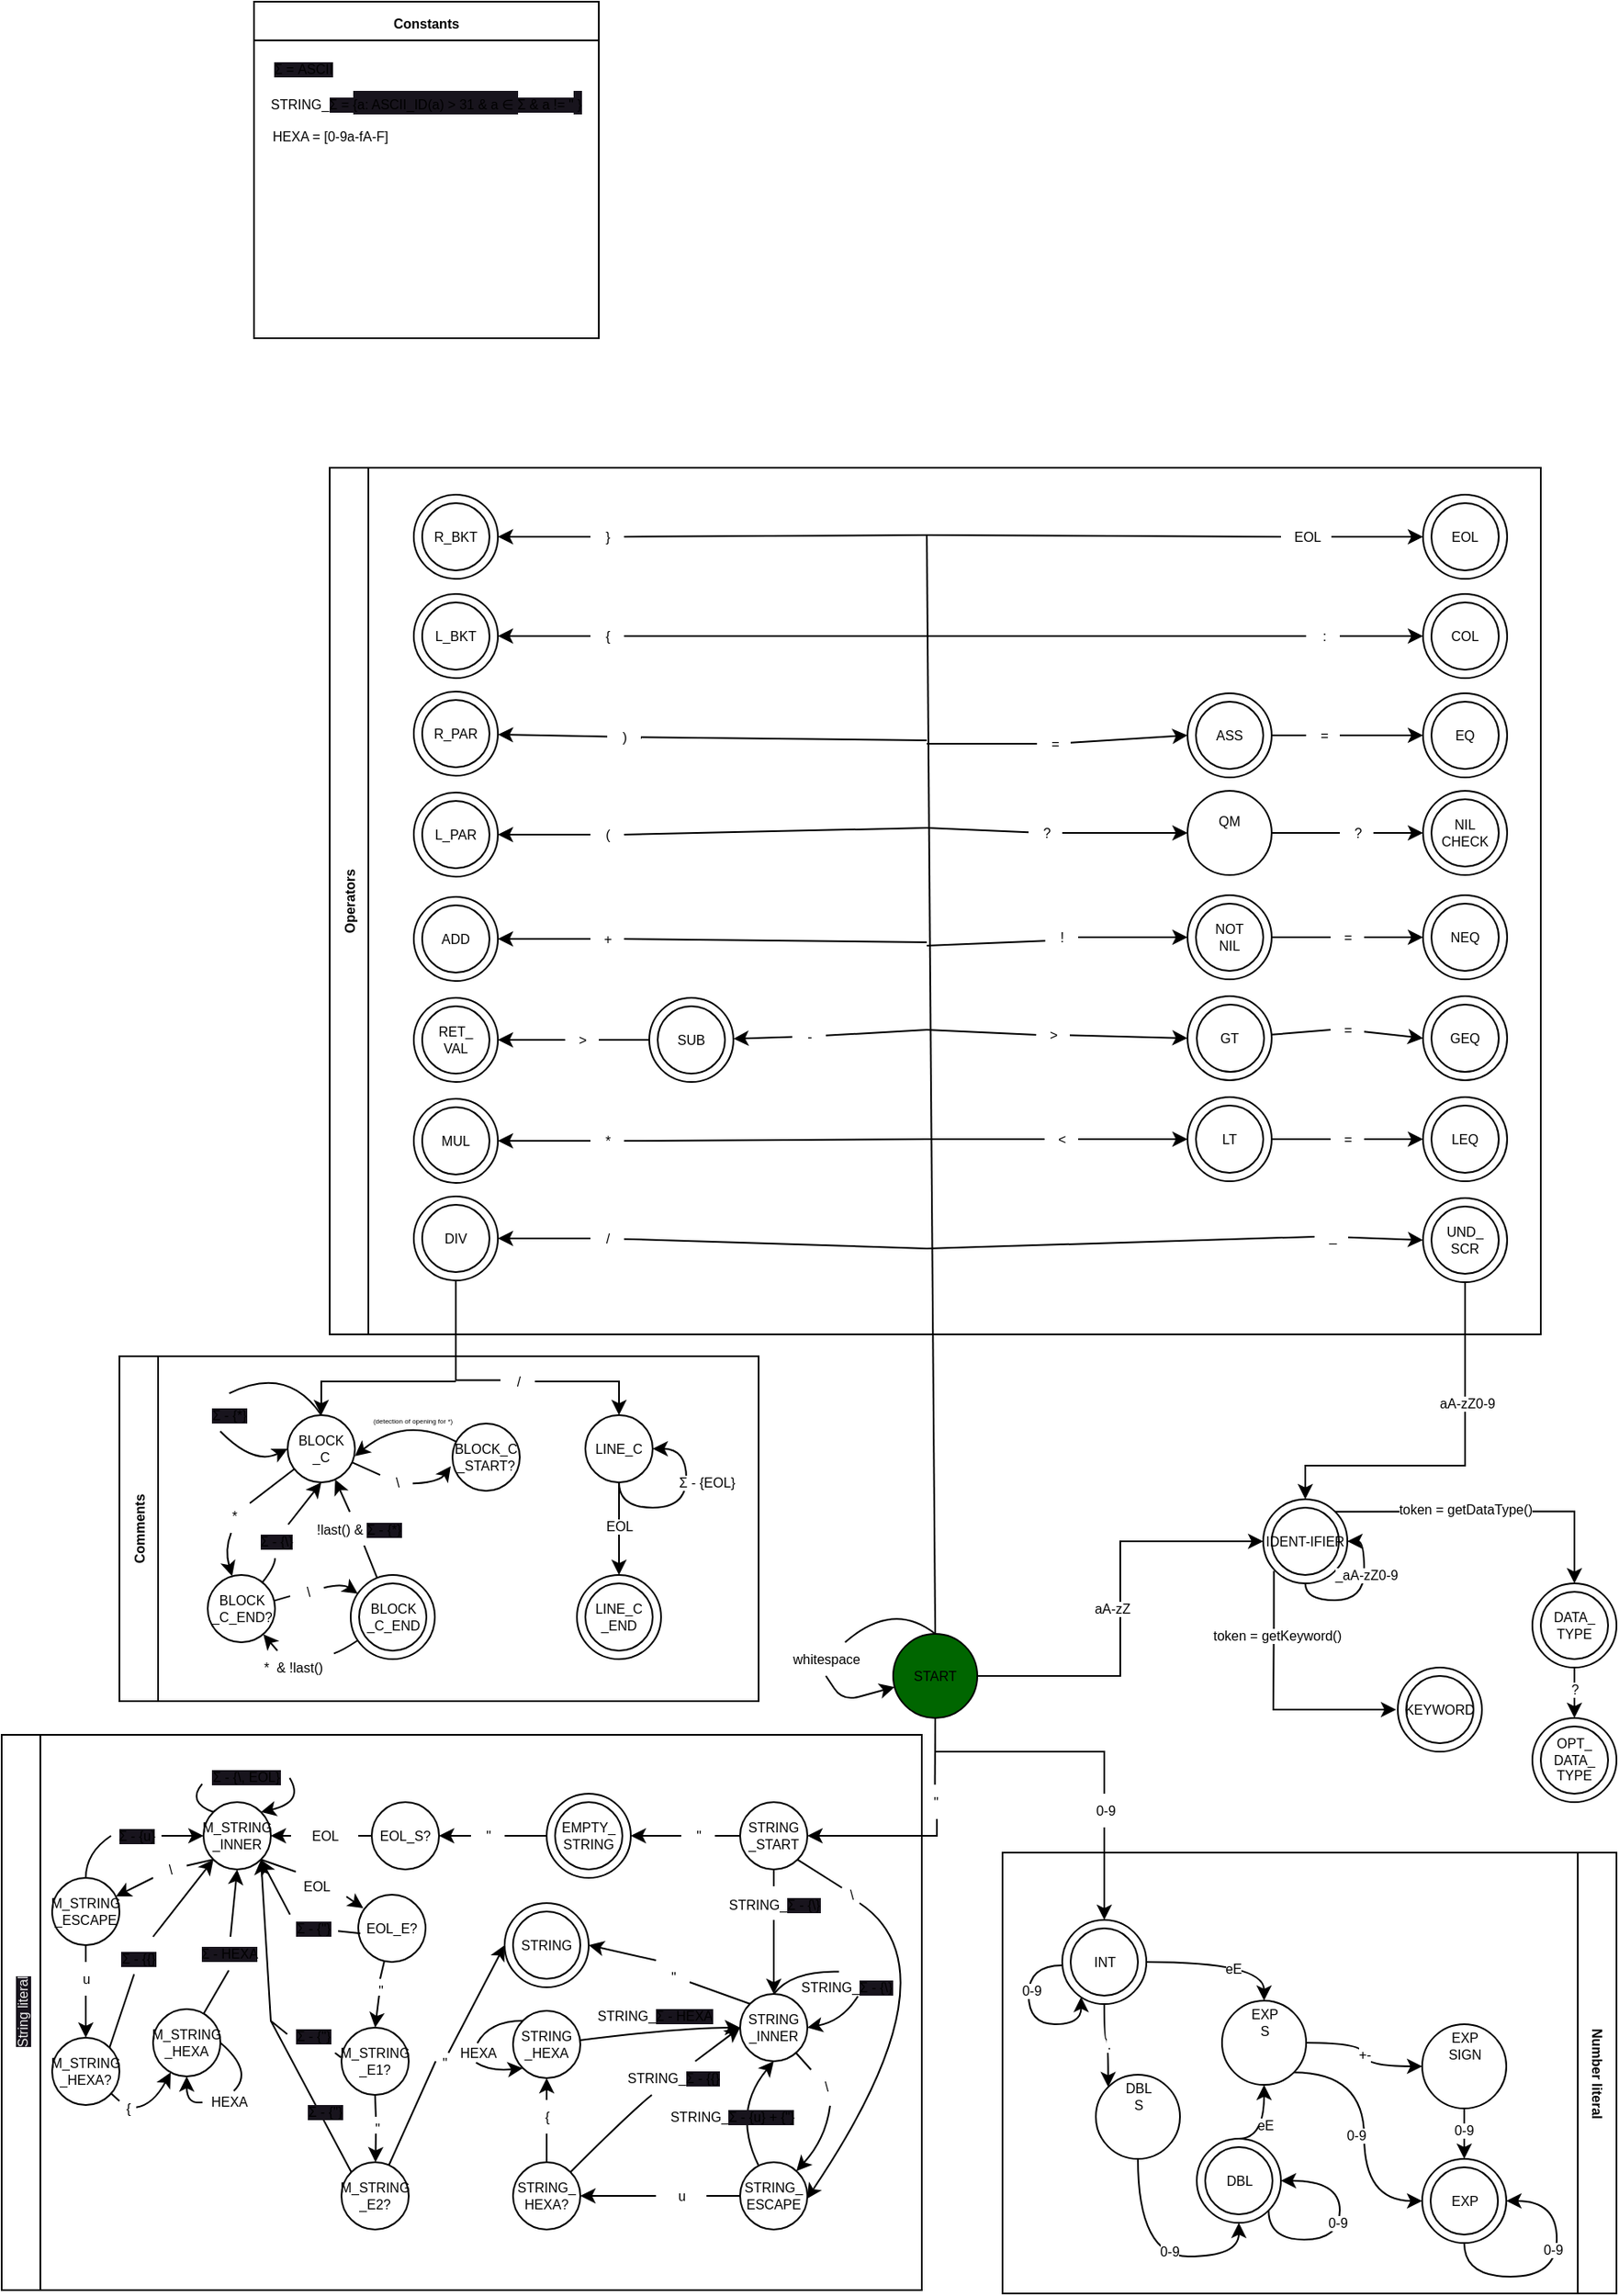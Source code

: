 <mxfile>
    <diagram name="Page-1" id="3b4uhlyP5QZzdHUlhqMf">
        <mxGraphModel dx="1388" dy="1471" grid="1" gridSize="10" guides="1" tooltips="1" connect="1" arrows="1" fold="1" page="1" pageScale="1" pageWidth="850" pageHeight="1100" math="0" shadow="0">
            <root>
                <mxCell id="0"/>
                <mxCell id="1" parent="0"/>
                <mxCell id="ey7ev-T-7AU6QwHwO5Xz-125" style="edgeStyle=orthogonalEdgeStyle;shape=connector;curved=1;rounded=0;orthogonalLoop=1;jettySize=auto;html=1;exitX=0.5;exitY=1;exitDx=0;exitDy=0;entryX=0.5;entryY=0;entryDx=0;entryDy=0;labelBackgroundColor=default;strokeColor=default;align=center;verticalAlign=middle;fontFamily=Helvetica;fontSize=8;fontColor=default;endArrow=classic;elbow=vertical;startArrow=none;spacing=-1;" parent="1" source="ey7ev-T-7AU6QwHwO5Xz-126" target="ey7ev-T-7AU6QwHwO5Xz-124" edge="1">
                    <mxGeometry relative="1" as="geometry"/>
                </mxCell>
                <mxCell id="eFdfBFAFxJoV1j32Wwmw-232" style="edgeStyle=orthogonalEdgeStyle;rounded=0;orthogonalLoop=1;jettySize=auto;html=1;entryX=0;entryY=0.5;entryDx=0;entryDy=0;fontSize=8;spacing=-1;" parent="1" source="ey7ev-T-7AU6QwHwO5Xz-1" target="eFdfBFAFxJoV1j32Wwmw-228" edge="1">
                    <mxGeometry relative="1" as="geometry"/>
                </mxCell>
                <mxCell id="eFdfBFAFxJoV1j32Wwmw-233" value="aA-zZ" style="edgeLabel;html=1;align=center;verticalAlign=middle;resizable=0;points=[];fontSize=8;spacing=-1;" parent="eFdfBFAFxJoV1j32Wwmw-232" vertex="1" connectable="0">
                    <mxGeometry x="-0.256" y="-1" relative="1" as="geometry">
                        <mxPoint x="-6" y="-32" as="offset"/>
                    </mxGeometry>
                </mxCell>
                <mxCell id="ey7ev-T-7AU6QwHwO5Xz-1" value="START" style="ellipse;whiteSpace=wrap;html=1;fillColor=#006600;fontSize=8;spacing=-1;" parent="1" vertex="1">
                    <mxGeometry x="400" y="520" width="50" height="50" as="geometry"/>
                </mxCell>
                <mxCell id="6" value="Number literal" style="swimlane;horizontal=0;whiteSpace=wrap;html=1;rounded=0;shadow=0;glass=0;rotation=-180;fontSize=8;spacing=-1;" parent="1" vertex="1">
                    <mxGeometry x="465" y="650" width="365" height="262" as="geometry"/>
                </mxCell>
                <mxCell id="ey7ev-T-7AU6QwHwO5Xz-122" value="" style="group;fontSize=8;spacing=-1;" parent="6" vertex="1" connectable="0">
                    <mxGeometry x="35.5" y="40" width="50" height="50" as="geometry"/>
                </mxCell>
                <mxCell id="ey7ev-T-7AU6QwHwO5Xz-123" value="" style="ellipse;whiteSpace=wrap;html=1;fontSize=8;spacing=-1;" parent="ey7ev-T-7AU6QwHwO5Xz-122" vertex="1">
                    <mxGeometry x="5" y="5" width="40" height="40" as="geometry"/>
                </mxCell>
                <mxCell id="ey7ev-T-7AU6QwHwO5Xz-124" value="INT" style="ellipse;whiteSpace=wrap;html=1;fillColor=none;fontSize=8;spacing=-1;" parent="ey7ev-T-7AU6QwHwO5Xz-122" vertex="1">
                    <mxGeometry width="50" height="50" as="geometry"/>
                </mxCell>
                <mxCell id="ey7ev-T-7AU6QwHwO5Xz-129" style="edgeStyle=orthogonalEdgeStyle;shape=connector;curved=1;rounded=0;orthogonalLoop=1;jettySize=auto;html=1;exitX=0;exitY=0.5;exitDx=0;exitDy=0;entryX=0.225;entryY=0.916;entryDx=0;entryDy=0;entryPerimeter=0;labelBackgroundColor=default;strokeColor=default;align=center;verticalAlign=middle;fontFamily=Helvetica;fontSize=8;fontColor=default;endArrow=classic;elbow=vertical;spacing=-1;" parent="ey7ev-T-7AU6QwHwO5Xz-122" target="ey7ev-T-7AU6QwHwO5Xz-124" edge="1">
                    <mxGeometry relative="1" as="geometry">
                        <mxPoint x="-1.137e-13" y="27.05" as="sourcePoint"/>
                        <mxPoint x="13" y="50.0" as="targetPoint"/>
                        <Array as="points">
                            <mxPoint x="-20" y="27"/>
                            <mxPoint x="-20" y="62"/>
                            <mxPoint x="11" y="62"/>
                        </Array>
                    </mxGeometry>
                </mxCell>
                <mxCell id="eFdfBFAFxJoV1j32Wwmw-245" value="0-9" style="edgeLabel;html=1;align=center;verticalAlign=middle;resizable=0;points=[];fontSize=8;spacing=-1;" parent="ey7ev-T-7AU6QwHwO5Xz-129" vertex="1" connectable="0">
                    <mxGeometry x="-0.322" y="1" relative="1" as="geometry">
                        <mxPoint as="offset"/>
                    </mxGeometry>
                </mxCell>
                <mxCell id="ey7ev-T-7AU6QwHwO5Xz-131" value="DBL&lt;div style=&quot;font-size: 8px;&quot;&gt;S&lt;br style=&quot;font-size: 8px;&quot;&gt;&lt;/div&gt;" style="ellipse;whiteSpace=wrap;html=1;pointerEvents=0;align=center;verticalAlign=top;fontFamily=Helvetica;fontSize=8;fontColor=default;fillColor=none;gradientColor=none;spacing=-1;" parent="6" vertex="1">
                    <mxGeometry x="55.5" y="132" width="50" height="50" as="geometry"/>
                </mxCell>
                <mxCell id="ey7ev-T-7AU6QwHwO5Xz-132" value="." style="edgeStyle=orthogonalEdgeStyle;shape=connector;curved=1;rounded=0;orthogonalLoop=1;jettySize=auto;html=1;exitX=0.5;exitY=1;exitDx=0;exitDy=0;entryX=0;entryY=0;entryDx=0;entryDy=0;labelBackgroundColor=default;strokeColor=default;align=center;verticalAlign=middle;fontFamily=Helvetica;fontSize=8;fontColor=default;endArrow=classic;elbow=vertical;spacing=-1;" parent="6" source="ey7ev-T-7AU6QwHwO5Xz-124" target="ey7ev-T-7AU6QwHwO5Xz-131" edge="1">
                    <mxGeometry relative="1" as="geometry"/>
                </mxCell>
                <mxCell id="ey7ev-T-7AU6QwHwO5Xz-134" value="" style="group;fontSize=8;spacing=-1;" parent="6" vertex="1" connectable="0">
                    <mxGeometry x="115.5" y="170" width="50" height="50" as="geometry"/>
                </mxCell>
                <mxCell id="ey7ev-T-7AU6QwHwO5Xz-135" value="" style="ellipse;whiteSpace=wrap;html=1;fontSize=8;spacing=-1;" parent="ey7ev-T-7AU6QwHwO5Xz-134" vertex="1">
                    <mxGeometry x="5" y="5" width="40" height="40" as="geometry"/>
                </mxCell>
                <mxCell id="ey7ev-T-7AU6QwHwO5Xz-136" value="DBL" style="ellipse;whiteSpace=wrap;html=1;fillColor=none;fontSize=8;spacing=-1;" parent="ey7ev-T-7AU6QwHwO5Xz-134" vertex="1">
                    <mxGeometry width="50" height="50" as="geometry"/>
                </mxCell>
                <mxCell id="ey7ev-T-7AU6QwHwO5Xz-139" style="edgeStyle=orthogonalEdgeStyle;shape=connector;curved=1;rounded=0;orthogonalLoop=1;jettySize=auto;html=1;exitX=1;exitY=1;exitDx=0;exitDy=0;entryX=1;entryY=0.5;entryDx=0;entryDy=0;labelBackgroundColor=default;strokeColor=default;align=center;verticalAlign=middle;fontFamily=Helvetica;fontSize=8;fontColor=default;endArrow=classic;elbow=vertical;spacing=-1;" parent="ey7ev-T-7AU6QwHwO5Xz-134" source="ey7ev-T-7AU6QwHwO5Xz-136" target="ey7ev-T-7AU6QwHwO5Xz-136" edge="1">
                    <mxGeometry relative="1" as="geometry">
                        <Array as="points">
                            <mxPoint x="43" y="60"/>
                            <mxPoint x="85" y="60"/>
                            <mxPoint x="85" y="25"/>
                        </Array>
                    </mxGeometry>
                </mxCell>
                <mxCell id="eFdfBFAFxJoV1j32Wwmw-250" value="0-9" style="edgeLabel;html=1;align=center;verticalAlign=middle;resizable=0;points=[];fontSize=8;spacing=-1;" parent="ey7ev-T-7AU6QwHwO5Xz-139" vertex="1" connectable="0">
                    <mxGeometry x="0.081" y="2" relative="1" as="geometry">
                        <mxPoint as="offset"/>
                    </mxGeometry>
                </mxCell>
                <mxCell id="ey7ev-T-7AU6QwHwO5Xz-137" style="edgeStyle=orthogonalEdgeStyle;shape=connector;curved=1;rounded=0;orthogonalLoop=1;jettySize=auto;html=1;exitX=0.5;exitY=1;exitDx=0;exitDy=0;entryX=0.5;entryY=1;entryDx=0;entryDy=0;labelBackgroundColor=default;strokeColor=default;align=center;verticalAlign=middle;fontFamily=Helvetica;fontSize=8;fontColor=default;endArrow=classic;elbow=vertical;spacing=-1;" parent="6" source="ey7ev-T-7AU6QwHwO5Xz-131" target="ey7ev-T-7AU6QwHwO5Xz-136" edge="1">
                    <mxGeometry relative="1" as="geometry"/>
                </mxCell>
                <mxCell id="eFdfBFAFxJoV1j32Wwmw-251" value="0-9" style="edgeLabel;html=1;align=center;verticalAlign=middle;resizable=0;points=[];fontSize=8;spacing=-1;" parent="ey7ev-T-7AU6QwHwO5Xz-137" vertex="1" connectable="0">
                    <mxGeometry x="0.111" y="3" relative="1" as="geometry">
                        <mxPoint as="offset"/>
                    </mxGeometry>
                </mxCell>
                <mxCell id="ey7ev-T-7AU6QwHwO5Xz-141" value="EXP&lt;br style=&quot;font-size: 8px;&quot;&gt;S" style="ellipse;whiteSpace=wrap;html=1;pointerEvents=0;align=center;verticalAlign=top;fontFamily=Helvetica;fontSize=8;fontColor=default;fillColor=none;gradientColor=none;spacing=-1;" parent="6" vertex="1">
                    <mxGeometry x="130.5" y="88" width="50" height="50" as="geometry"/>
                </mxCell>
                <mxCell id="ey7ev-T-7AU6QwHwO5Xz-144" style="edgeStyle=orthogonalEdgeStyle;shape=connector;curved=1;rounded=0;orthogonalLoop=1;jettySize=auto;html=1;exitX=1;exitY=0.5;exitDx=0;exitDy=0;entryX=0.5;entryY=0;entryDx=0;entryDy=0;labelBackgroundColor=default;strokeColor=default;align=center;verticalAlign=middle;fontFamily=Helvetica;fontSize=8;fontColor=default;endArrow=classic;elbow=vertical;spacing=-1;" parent="6" source="ey7ev-T-7AU6QwHwO5Xz-124" target="ey7ev-T-7AU6QwHwO5Xz-141" edge="1">
                    <mxGeometry relative="1" as="geometry"/>
                </mxCell>
                <mxCell id="eFdfBFAFxJoV1j32Wwmw-252" value="eE" style="edgeLabel;html=1;align=center;verticalAlign=middle;resizable=0;points=[];fontSize=8;spacing=-1;" parent="ey7ev-T-7AU6QwHwO5Xz-144" vertex="1" connectable="0">
                    <mxGeometry x="0.105" y="-4" relative="1" as="geometry">
                        <mxPoint as="offset"/>
                    </mxGeometry>
                </mxCell>
                <mxCell id="ey7ev-T-7AU6QwHwO5Xz-147" value="eE" style="edgeStyle=orthogonalEdgeStyle;shape=connector;curved=1;rounded=0;orthogonalLoop=1;jettySize=auto;html=1;exitX=0.5;exitY=0;exitDx=0;exitDy=0;entryX=0.5;entryY=1;entryDx=0;entryDy=0;labelBackgroundColor=default;strokeColor=default;align=center;verticalAlign=middle;fontFamily=Helvetica;fontSize=8;fontColor=default;endArrow=classic;elbow=vertical;spacing=-1;" parent="6" source="ey7ev-T-7AU6QwHwO5Xz-136" target="ey7ev-T-7AU6QwHwO5Xz-141" edge="1">
                    <mxGeometry relative="1" as="geometry"/>
                </mxCell>
                <mxCell id="ey7ev-T-7AU6QwHwO5Xz-149" value="EXP&lt;br style=&quot;font-size: 8px;&quot;&gt;SIGN" style="ellipse;whiteSpace=wrap;html=1;pointerEvents=0;align=center;verticalAlign=top;fontFamily=Helvetica;fontSize=8;fontColor=default;fillColor=none;gradientColor=none;spacing=-1;" parent="6" vertex="1">
                    <mxGeometry x="249.5" y="102" width="50" height="50" as="geometry"/>
                </mxCell>
                <mxCell id="ey7ev-T-7AU6QwHwO5Xz-153" value="+-" style="edgeStyle=orthogonalEdgeStyle;shape=connector;curved=1;rounded=0;orthogonalLoop=1;jettySize=auto;html=1;exitX=1;exitY=0.5;exitDx=0;exitDy=0;entryX=0;entryY=0.5;entryDx=0;entryDy=0;labelBackgroundColor=default;strokeColor=default;align=center;verticalAlign=middle;fontFamily=Helvetica;fontSize=8;fontColor=default;endArrow=classic;elbow=vertical;spacing=-1;" parent="6" source="ey7ev-T-7AU6QwHwO5Xz-141" target="ey7ev-T-7AU6QwHwO5Xz-149" edge="1">
                    <mxGeometry relative="1" as="geometry"/>
                </mxCell>
                <mxCell id="ey7ev-T-7AU6QwHwO5Xz-150" value="" style="group;fontSize=8;spacing=-1;" parent="6" vertex="1" connectable="0">
                    <mxGeometry x="249.5" y="182" width="50" height="50" as="geometry"/>
                </mxCell>
                <mxCell id="ey7ev-T-7AU6QwHwO5Xz-151" value="" style="ellipse;whiteSpace=wrap;html=1;fontSize=8;spacing=-1;" parent="ey7ev-T-7AU6QwHwO5Xz-150" vertex="1">
                    <mxGeometry x="5" y="5" width="40" height="40" as="geometry"/>
                </mxCell>
                <mxCell id="ey7ev-T-7AU6QwHwO5Xz-152" value="EXP" style="ellipse;whiteSpace=wrap;html=1;fillColor=none;fontSize=8;spacing=-1;" parent="ey7ev-T-7AU6QwHwO5Xz-150" vertex="1">
                    <mxGeometry width="50" height="50" as="geometry"/>
                </mxCell>
                <mxCell id="ey7ev-T-7AU6QwHwO5Xz-159" style="edgeStyle=orthogonalEdgeStyle;shape=connector;curved=1;rounded=0;orthogonalLoop=1;jettySize=auto;html=1;exitX=0.5;exitY=1;exitDx=0;exitDy=0;entryX=1;entryY=0.5;entryDx=0;entryDy=0;labelBackgroundColor=default;strokeColor=default;align=center;verticalAlign=middle;fontFamily=Helvetica;fontSize=8;fontColor=default;endArrow=classic;elbow=vertical;spacing=-1;" parent="ey7ev-T-7AU6QwHwO5Xz-150" source="ey7ev-T-7AU6QwHwO5Xz-152" target="ey7ev-T-7AU6QwHwO5Xz-152" edge="1">
                    <mxGeometry relative="1" as="geometry">
                        <Array as="points">
                            <mxPoint x="25" y="70"/>
                            <mxPoint x="80" y="70"/>
                            <mxPoint x="80" y="25"/>
                        </Array>
                    </mxGeometry>
                </mxCell>
                <mxCell id="eFdfBFAFxJoV1j32Wwmw-249" value="0-9" style="edgeLabel;html=1;align=center;verticalAlign=middle;resizable=0;points=[];fontSize=8;spacing=-1;" parent="ey7ev-T-7AU6QwHwO5Xz-159" vertex="1" connectable="0">
                    <mxGeometry x="0.219" y="3" relative="1" as="geometry">
                        <mxPoint as="offset"/>
                    </mxGeometry>
                </mxCell>
                <mxCell id="ey7ev-T-7AU6QwHwO5Xz-155" style="edgeStyle=orthogonalEdgeStyle;shape=connector;curved=1;rounded=0;orthogonalLoop=1;jettySize=auto;html=1;exitX=1;exitY=1;exitDx=0;exitDy=0;entryX=0;entryY=0.5;entryDx=0;entryDy=0;labelBackgroundColor=default;strokeColor=default;align=center;verticalAlign=middle;fontFamily=Helvetica;fontSize=8;fontColor=default;endArrow=classic;elbow=vertical;spacing=-1;" parent="6" source="ey7ev-T-7AU6QwHwO5Xz-141" target="ey7ev-T-7AU6QwHwO5Xz-152" edge="1">
                    <mxGeometry relative="1" as="geometry"/>
                </mxCell>
                <mxCell id="eFdfBFAFxJoV1j32Wwmw-247" value="0-9" style="edgeLabel;html=1;align=center;verticalAlign=middle;resizable=0;points=[];fontSize=8;spacing=-1;" parent="ey7ev-T-7AU6QwHwO5Xz-155" vertex="1" connectable="0">
                    <mxGeometry x="-0.261" y="-4" relative="1" as="geometry">
                        <mxPoint x="-1" y="22" as="offset"/>
                    </mxGeometry>
                </mxCell>
                <mxCell id="ey7ev-T-7AU6QwHwO5Xz-156" style="edgeStyle=orthogonalEdgeStyle;shape=connector;curved=1;rounded=0;orthogonalLoop=1;jettySize=auto;html=1;exitX=0.5;exitY=1;exitDx=0;exitDy=0;entryX=0.5;entryY=0;entryDx=0;entryDy=0;labelBackgroundColor=default;strokeColor=default;align=center;verticalAlign=middle;fontFamily=Helvetica;fontSize=8;fontColor=default;endArrow=classic;elbow=vertical;spacing=-1;" parent="6" source="ey7ev-T-7AU6QwHwO5Xz-149" target="ey7ev-T-7AU6QwHwO5Xz-152" edge="1">
                    <mxGeometry relative="1" as="geometry"/>
                </mxCell>
                <mxCell id="eFdfBFAFxJoV1j32Wwmw-248" value="0-9" style="edgeLabel;html=1;align=center;verticalAlign=middle;resizable=0;points=[];fontSize=8;spacing=-1;" parent="ey7ev-T-7AU6QwHwO5Xz-156" vertex="1" connectable="0">
                    <mxGeometry x="-0.152" y="-1" relative="1" as="geometry">
                        <mxPoint as="offset"/>
                    </mxGeometry>
                </mxCell>
                <mxCell id="9" value="Operators" style="swimlane;horizontal=0;whiteSpace=wrap;html=1;rounded=0;shadow=0;glass=0;sketch=0;fontSize=8;spacing=-1;" parent="1" vertex="1">
                    <mxGeometry x="65" y="-173" width="720" height="515" as="geometry">
                        <mxRectangle x="65" y="-173" width="40" height="90" as="alternateBounds"/>
                    </mxGeometry>
                </mxCell>
                <mxCell id="ey7ev-T-7AU6QwHwO5Xz-61" value="" style="group;fontSize=8;spacing=-1;" parent="9" vertex="1" connectable="0">
                    <mxGeometry x="510" y="134" width="50" height="50" as="geometry"/>
                </mxCell>
                <mxCell id="ey7ev-T-7AU6QwHwO5Xz-62" value="" style="ellipse;whiteSpace=wrap;html=1;fontSize=8;spacing=-1;" parent="ey7ev-T-7AU6QwHwO5Xz-61" vertex="1">
                    <mxGeometry x="5" y="5" width="40" height="40" as="geometry"/>
                </mxCell>
                <mxCell id="ey7ev-T-7AU6QwHwO5Xz-63" value="ASS" style="ellipse;whiteSpace=wrap;html=1;fillColor=none;fontSize=8;spacing=-1;" parent="ey7ev-T-7AU6QwHwO5Xz-61" vertex="1">
                    <mxGeometry width="50" height="50" as="geometry"/>
                </mxCell>
                <mxCell id="ey7ev-T-7AU6QwHwO5Xz-71" value="&lt;div style=&quot;font-size: 8px;&quot;&gt;&lt;br style=&quot;font-size: 8px;&quot;&gt;&lt;/div&gt;&lt;div align=&quot;center&quot; style=&quot;font-size: 8px;&quot;&gt;QM&lt;/div&gt;" style="ellipse;whiteSpace=wrap;html=1;pointerEvents=0;align=center;verticalAlign=top;fontFamily=Helvetica;fontSize=8;fontColor=default;fillColor=none;gradientColor=none;spacing=-1;" parent="9" vertex="1">
                    <mxGeometry x="510.0" y="192" width="50" height="50" as="geometry"/>
                </mxCell>
                <mxCell id="ey7ev-T-7AU6QwHwO5Xz-75" value="" style="group;fontSize=8;spacing=-1;" parent="9" vertex="1" connectable="0">
                    <mxGeometry x="650" y="192" width="50" height="50" as="geometry"/>
                </mxCell>
                <mxCell id="ey7ev-T-7AU6QwHwO5Xz-76" value="" style="ellipse;whiteSpace=wrap;html=1;fontSize=8;spacing=-1;" parent="ey7ev-T-7AU6QwHwO5Xz-75" vertex="1">
                    <mxGeometry x="5" y="5" width="40" height="40" as="geometry"/>
                </mxCell>
                <mxCell id="ey7ev-T-7AU6QwHwO5Xz-77" value="&lt;font style=&quot;font-size: 8px;&quot;&gt;NIL&lt;br style=&quot;font-size: 8px;&quot;&gt;CHECK&lt;/font&gt;" style="ellipse;whiteSpace=wrap;html=1;fillColor=none;fontSize=8;spacing=-1;" parent="ey7ev-T-7AU6QwHwO5Xz-75" vertex="1">
                    <mxGeometry width="50" height="50" as="geometry"/>
                </mxCell>
                <mxCell id="ey7ev-T-7AU6QwHwO5Xz-80" value="" style="group;fontSize=8;spacing=-1;" parent="9" vertex="1" connectable="0">
                    <mxGeometry x="650" y="134" width="50" height="50" as="geometry"/>
                </mxCell>
                <mxCell id="ey7ev-T-7AU6QwHwO5Xz-81" value="" style="ellipse;whiteSpace=wrap;html=1;fontSize=8;spacing=-1;" parent="ey7ev-T-7AU6QwHwO5Xz-80" vertex="1">
                    <mxGeometry x="5" y="5" width="40" height="40" as="geometry"/>
                </mxCell>
                <mxCell id="ey7ev-T-7AU6QwHwO5Xz-82" value="EQ" style="ellipse;whiteSpace=wrap;html=1;fillColor=none;fontSize=8;spacing=-1;" parent="ey7ev-T-7AU6QwHwO5Xz-80" vertex="1">
                    <mxGeometry width="50" height="50" as="geometry"/>
                </mxCell>
                <mxCell id="ey7ev-T-7AU6QwHwO5Xz-86" value="" style="ellipse;whiteSpace=wrap;html=1;fontSize=8;spacing=-1;" parent="9" vertex="1">
                    <mxGeometry x="655" y="259" width="40" height="40" as="geometry"/>
                </mxCell>
                <mxCell id="ey7ev-T-7AU6QwHwO5Xz-87" value="NEQ" style="ellipse;whiteSpace=wrap;html=1;fillColor=none;fontSize=8;spacing=-1;" parent="9" vertex="1">
                    <mxGeometry x="650" y="254" width="50" height="50" as="geometry"/>
                </mxCell>
                <mxCell id="ey7ev-T-7AU6QwHwO5Xz-88" value="" style="group;fontSize=8;spacing=-1;" parent="9" vertex="1" connectable="0">
                    <mxGeometry x="510" y="254" width="50" height="50" as="geometry"/>
                </mxCell>
                <mxCell id="ey7ev-T-7AU6QwHwO5Xz-89" value="" style="ellipse;whiteSpace=wrap;html=1;fontSize=8;spacing=-1;" parent="ey7ev-T-7AU6QwHwO5Xz-88" vertex="1">
                    <mxGeometry x="5" y="5" width="40" height="40" as="geometry"/>
                </mxCell>
                <mxCell id="ey7ev-T-7AU6QwHwO5Xz-90" value="NOT&lt;br style=&quot;font-size: 8px;&quot;&gt;NIL" style="ellipse;whiteSpace=wrap;html=1;fillColor=none;fontSize=8;spacing=-1;" parent="ey7ev-T-7AU6QwHwO5Xz-88" vertex="1">
                    <mxGeometry width="50" height="50" as="geometry"/>
                </mxCell>
                <mxCell id="ey7ev-T-7AU6QwHwO5Xz-95" value="" style="group;fontSize=8;spacing=-1;" parent="9" vertex="1" connectable="0">
                    <mxGeometry x="510.5" y="314" width="50" height="50" as="geometry"/>
                </mxCell>
                <mxCell id="ey7ev-T-7AU6QwHwO5Xz-96" value="" style="ellipse;whiteSpace=wrap;html=1;fontSize=8;spacing=-1;" parent="ey7ev-T-7AU6QwHwO5Xz-95" vertex="1">
                    <mxGeometry x="5" y="5" width="40" height="40" as="geometry"/>
                </mxCell>
                <mxCell id="ey7ev-T-7AU6QwHwO5Xz-98" value="" style="group;fontSize=8;spacing=-1;" parent="9" vertex="1" connectable="0">
                    <mxGeometry x="510" y="374" width="50" height="50" as="geometry"/>
                </mxCell>
                <mxCell id="ey7ev-T-7AU6QwHwO5Xz-99" value="" style="ellipse;whiteSpace=wrap;html=1;fontSize=8;spacing=-1;" parent="ey7ev-T-7AU6QwHwO5Xz-98" vertex="1">
                    <mxGeometry x="5" y="5" width="40" height="40" as="geometry"/>
                </mxCell>
                <mxCell id="ey7ev-T-7AU6QwHwO5Xz-100" value="LT" style="ellipse;whiteSpace=wrap;html=1;fillColor=none;fontSize=8;spacing=-1;" parent="ey7ev-T-7AU6QwHwO5Xz-98" vertex="1">
                    <mxGeometry width="50" height="50" as="geometry"/>
                </mxCell>
                <mxCell id="ey7ev-T-7AU6QwHwO5Xz-108" value="" style="group;fontSize=8;spacing=-1;" parent="9" vertex="1" connectable="0">
                    <mxGeometry x="650" y="374" width="50" height="50" as="geometry"/>
                </mxCell>
                <mxCell id="ey7ev-T-7AU6QwHwO5Xz-109" value="" style="ellipse;whiteSpace=wrap;html=1;fontSize=8;spacing=-1;" parent="ey7ev-T-7AU6QwHwO5Xz-108" vertex="1">
                    <mxGeometry x="5" y="5" width="40" height="40" as="geometry"/>
                </mxCell>
                <mxCell id="ey7ev-T-7AU6QwHwO5Xz-111" value="" style="group;fontSize=8;spacing=-1;" parent="9" vertex="1" connectable="0">
                    <mxGeometry x="650" y="314" width="50" height="50" as="geometry"/>
                </mxCell>
                <mxCell id="ey7ev-T-7AU6QwHwO5Xz-112" value="" style="ellipse;whiteSpace=wrap;html=1;fontSize=8;spacing=-1;" parent="ey7ev-T-7AU6QwHwO5Xz-111" vertex="1">
                    <mxGeometry x="5" y="5" width="40" height="40" as="geometry"/>
                </mxCell>
                <mxCell id="ey7ev-T-7AU6QwHwO5Xz-113" value="GEQ" style="ellipse;whiteSpace=wrap;html=1;fillColor=none;fontSize=8;spacing=-1;" parent="ey7ev-T-7AU6QwHwO5Xz-111" vertex="1">
                    <mxGeometry width="50" height="50" as="geometry"/>
                </mxCell>
                <mxCell id="15" value="" style="endArrow=classic;html=1;entryX=0;entryY=0.5;entryDx=0;entryDy=0;exitX=1;exitY=0.5;exitDx=0;exitDy=0;startArrow=none;fontSize=8;spacing=-1;" parent="9" source="ey7ev-T-7AU6QwHwO5Xz-84" target="ey7ev-T-7AU6QwHwO5Xz-82" edge="1">
                    <mxGeometry width="50" height="50" relative="1" as="geometry">
                        <mxPoint x="490" y="174" as="sourcePoint"/>
                        <mxPoint x="540" y="124" as="targetPoint"/>
                    </mxGeometry>
                </mxCell>
                <mxCell id="17" style="edgeStyle=none;html=1;exitX=1;exitY=0.5;exitDx=0;exitDy=0;entryX=0;entryY=0.5;entryDx=0;entryDy=0;startArrow=none;fontSize=8;spacing=-1;" parent="9" source="ey7ev-T-7AU6QwHwO5Xz-92" target="ey7ev-T-7AU6QwHwO5Xz-87" edge="1">
                    <mxGeometry relative="1" as="geometry"/>
                </mxCell>
                <mxCell id="20" value="" style="edgeStyle=none;html=1;exitX=1;exitY=0.5;exitDx=0;exitDy=0;entryX=0;entryY=0.5;entryDx=0;entryDy=0;endArrow=none;fontSize=8;spacing=-1;" parent="9" source="ey7ev-T-7AU6QwHwO5Xz-90" target="ey7ev-T-7AU6QwHwO5Xz-92" edge="1">
                    <mxGeometry relative="1" as="geometry">
                        <mxPoint x="540" y="279" as="sourcePoint"/>
                        <mxPoint x="675" y="279" as="targetPoint"/>
                    </mxGeometry>
                </mxCell>
                <mxCell id="ey7ev-T-7AU6QwHwO5Xz-92" value="=" style="text;html=1;align=center;verticalAlign=middle;resizable=0;points=[];autosize=1;strokeColor=none;fillColor=none;fontSize=8;fontFamily=Helvetica;fontColor=default;spacing=-1;" parent="9" vertex="1">
                    <mxGeometry x="595" y="269" width="20" height="20" as="geometry"/>
                </mxCell>
                <mxCell id="25" value="" style="endArrow=none;html=1;entryX=0;entryY=0.5;entryDx=0;entryDy=0;exitX=1;exitY=0.5;exitDx=0;exitDy=0;fontSize=8;spacing=-1;" parent="9" source="ey7ev-T-7AU6QwHwO5Xz-63" target="ey7ev-T-7AU6QwHwO5Xz-84" edge="1">
                    <mxGeometry width="50" height="50" relative="1" as="geometry">
                        <mxPoint x="550" y="159" as="sourcePoint"/>
                        <mxPoint x="650" y="159" as="targetPoint"/>
                    </mxGeometry>
                </mxCell>
                <mxCell id="ey7ev-T-7AU6QwHwO5Xz-84" value="=" style="text;html=1;align=center;verticalAlign=middle;resizable=0;points=[];autosize=1;strokeColor=none;fillColor=none;fontSize=8;fontFamily=Helvetica;fontColor=default;spacing=-1;" parent="9" vertex="1">
                    <mxGeometry x="580.5" y="149" width="20" height="20" as="geometry"/>
                </mxCell>
                <mxCell id="63" value="" style="edgeStyle=none;html=1;entryX=0;entryY=0.5;entryDx=0;entryDy=0;startArrow=none;fontSize=8;spacing=-1;" parent="9" source="ey7ev-T-7AU6QwHwO5Xz-119" target="ey7ev-T-7AU6QwHwO5Xz-113" edge="1">
                    <mxGeometry relative="1" as="geometry"/>
                </mxCell>
                <mxCell id="ey7ev-T-7AU6QwHwO5Xz-97" value="GT" style="ellipse;whiteSpace=wrap;html=1;fillColor=none;fontSize=8;spacing=-1;" parent="9" vertex="1">
                    <mxGeometry x="510" y="314" width="50" height="50" as="geometry"/>
                </mxCell>
                <mxCell id="42" value="" style="group;fontSize=8;spacing=-1;" parent="9" vertex="1" connectable="0">
                    <mxGeometry x="650" y="434" width="50" height="50" as="geometry"/>
                </mxCell>
                <mxCell id="43" value="" style="ellipse;whiteSpace=wrap;html=1;fontSize=8;spacing=-1;" parent="42" vertex="1">
                    <mxGeometry x="5" y="5" width="40" height="40" as="geometry"/>
                </mxCell>
                <mxCell id="44" value="&lt;div style=&quot;border-color: var(--border-color); font-size: 8px;&quot;&gt;UND_&lt;/div&gt;&lt;div style=&quot;border-color: var(--border-color); font-size: 8px;&quot;&gt;SCR&lt;/div&gt;" style="ellipse;whiteSpace=wrap;html=1;fillColor=none;fontSize=8;spacing=-1;" parent="42" vertex="1">
                    <mxGeometry width="50" height="50" as="geometry"/>
                </mxCell>
                <mxCell id="51" value="" style="endArrow=classic;html=1;exitX=1;exitY=0.5;exitDx=0;exitDy=0;entryX=0;entryY=0.5;entryDx=0;entryDy=0;startArrow=none;fontSize=8;spacing=-1;" parent="9" source="ey7ev-T-7AU6QwHwO5Xz-79" target="ey7ev-T-7AU6QwHwO5Xz-77" edge="1">
                    <mxGeometry width="50" height="50" relative="1" as="geometry">
                        <mxPoint x="562.5" y="244" as="sourcePoint"/>
                        <mxPoint x="612.5" y="194" as="targetPoint"/>
                    </mxGeometry>
                </mxCell>
                <mxCell id="52" value="" style="endArrow=none;html=1;exitX=1;exitY=0.5;exitDx=0;exitDy=0;entryX=0;entryY=0.5;entryDx=0;entryDy=0;fontSize=8;spacing=-1;" parent="9" source="ey7ev-T-7AU6QwHwO5Xz-71" target="ey7ev-T-7AU6QwHwO5Xz-79" edge="1">
                    <mxGeometry width="50" height="50" relative="1" as="geometry">
                        <mxPoint x="560.0" y="217" as="sourcePoint"/>
                        <mxPoint x="670" y="219" as="targetPoint"/>
                    </mxGeometry>
                </mxCell>
                <mxCell id="ey7ev-T-7AU6QwHwO5Xz-79" value="?" style="text;html=1;align=center;verticalAlign=middle;resizable=0;points=[];autosize=1;strokeColor=none;fillColor=none;fontSize=8;fontFamily=Helvetica;fontColor=default;spacing=-1;" parent="9" vertex="1">
                    <mxGeometry x="600.5" y="207" width="20" height="20" as="geometry"/>
                </mxCell>
                <mxCell id="54" value="" style="endArrow=classic;html=1;entryX=0;entryY=0.5;entryDx=0;entryDy=0;startArrow=none;fontSize=8;spacing=-1;" parent="9" source="ey7ev-T-7AU6QwHwO5Xz-65" target="ey7ev-T-7AU6QwHwO5Xz-63" edge="1">
                    <mxGeometry width="50" height="50" relative="1" as="geometry">
                        <mxPoint x="355" y="164" as="sourcePoint"/>
                        <mxPoint x="405" y="114" as="targetPoint"/>
                    </mxGeometry>
                </mxCell>
                <mxCell id="55" value="" style="endArrow=none;html=1;entryX=0;entryY=0.5;entryDx=0;entryDy=0;fontSize=8;spacing=-1;" parent="9" target="ey7ev-T-7AU6QwHwO5Xz-65" edge="1">
                    <mxGeometry width="50" height="50" relative="1" as="geometry">
                        <mxPoint x="355" y="164" as="sourcePoint"/>
                        <mxPoint x="510.0" y="159" as="targetPoint"/>
                    </mxGeometry>
                </mxCell>
                <mxCell id="ey7ev-T-7AU6QwHwO5Xz-65" value="=" style="text;html=1;align=center;verticalAlign=middle;resizable=0;points=[];autosize=1;strokeColor=none;fillColor=none;fontSize=8;fontFamily=Helvetica;fontColor=default;spacing=-1;" parent="9" vertex="1">
                    <mxGeometry x="420.5" y="154" width="20" height="20" as="geometry"/>
                </mxCell>
                <mxCell id="56" value="" style="endArrow=classic;html=1;startArrow=none;fontSize=8;spacing=-1;" parent="9" source="ey7ev-T-7AU6QwHwO5Xz-74" target="ey7ev-T-7AU6QwHwO5Xz-71" edge="1">
                    <mxGeometry width="50" height="50" relative="1" as="geometry">
                        <mxPoint x="355" y="214" as="sourcePoint"/>
                        <mxPoint x="405" y="164" as="targetPoint"/>
                    </mxGeometry>
                </mxCell>
                <mxCell id="57" value="" style="endArrow=none;html=1;fontSize=8;spacing=-1;" parent="9" target="ey7ev-T-7AU6QwHwO5Xz-74" edge="1">
                    <mxGeometry width="50" height="50" relative="1" as="geometry">
                        <mxPoint x="355" y="214.0" as="sourcePoint"/>
                        <mxPoint x="510.009" y="218.33" as="targetPoint"/>
                    </mxGeometry>
                </mxCell>
                <mxCell id="ey7ev-T-7AU6QwHwO5Xz-74" value="&lt;div style=&quot;font-size: 8px;&quot;&gt;?&lt;/div&gt;" style="text;html=1;align=center;verticalAlign=middle;resizable=0;points=[];autosize=1;strokeColor=none;fillColor=none;fontSize=8;fontFamily=Helvetica;fontColor=default;spacing=-1;" parent="9" vertex="1">
                    <mxGeometry x="415.5" y="207" width="20" height="20" as="geometry"/>
                </mxCell>
                <mxCell id="59" value="" style="endArrow=classic;html=1;entryX=0;entryY=0.5;entryDx=0;entryDy=0;startArrow=none;fontSize=8;spacing=-1;" parent="9" source="ey7ev-T-7AU6QwHwO5Xz-106" target="ey7ev-T-7AU6QwHwO5Xz-97" edge="1">
                    <mxGeometry width="50" height="50" relative="1" as="geometry">
                        <mxPoint x="355" y="334" as="sourcePoint"/>
                        <mxPoint x="405" y="284" as="targetPoint"/>
                    </mxGeometry>
                </mxCell>
                <mxCell id="60" value="" style="endArrow=none;html=1;entryX=0;entryY=0.5;entryDx=0;entryDy=0;fontSize=8;spacing=-1;" parent="9" target="ey7ev-T-7AU6QwHwO5Xz-106" edge="1">
                    <mxGeometry width="50" height="50" relative="1" as="geometry">
                        <mxPoint x="355" y="334.0" as="sourcePoint"/>
                        <mxPoint x="510.0" y="339.0" as="targetPoint"/>
                    </mxGeometry>
                </mxCell>
                <mxCell id="ey7ev-T-7AU6QwHwO5Xz-106" value="&amp;gt;" style="text;html=1;align=center;verticalAlign=middle;resizable=0;points=[];autosize=1;strokeColor=none;fillColor=none;fontSize=8;fontFamily=Helvetica;fontColor=default;spacing=-1;" parent="9" vertex="1">
                    <mxGeometry x="420" y="327" width="20" height="20" as="geometry"/>
                </mxCell>
                <mxCell id="61" value="" style="endArrow=classic;html=1;startArrow=none;fontSize=8;spacing=-1;" parent="9" source="ey7ev-T-7AU6QwHwO5Xz-94" edge="1">
                    <mxGeometry width="50" height="50" relative="1" as="geometry">
                        <mxPoint x="355" y="284" as="sourcePoint"/>
                        <mxPoint x="510" y="279" as="targetPoint"/>
                    </mxGeometry>
                </mxCell>
                <mxCell id="62" value="" style="endArrow=none;html=1;entryX=0.02;entryY=0.605;entryDx=0;entryDy=0;entryPerimeter=0;fontSize=8;spacing=-1;" parent="9" target="ey7ev-T-7AU6QwHwO5Xz-94" edge="1">
                    <mxGeometry width="50" height="50" relative="1" as="geometry">
                        <mxPoint x="355" y="284.0" as="sourcePoint"/>
                        <mxPoint x="511" y="284.25" as="targetPoint"/>
                    </mxGeometry>
                </mxCell>
                <mxCell id="ey7ev-T-7AU6QwHwO5Xz-94" value="!" style="text;html=1;align=center;verticalAlign=middle;resizable=0;points=[];autosize=1;strokeColor=none;fillColor=none;fontSize=8;fontFamily=Helvetica;fontColor=default;spacing=-1;" parent="9" vertex="1">
                    <mxGeometry x="425" y="269" width="20" height="20" as="geometry"/>
                </mxCell>
                <mxCell id="64" value="" style="edgeStyle=none;html=1;entryX=0;entryY=0.5;entryDx=0;entryDy=0;endArrow=none;fontSize=8;spacing=-1;" parent="9" source="ey7ev-T-7AU6QwHwO5Xz-97" target="ey7ev-T-7AU6QwHwO5Xz-119" edge="1">
                    <mxGeometry relative="1" as="geometry">
                        <mxPoint x="560.0" y="339.0" as="sourcePoint"/>
                        <mxPoint x="650.0" y="339.0" as="targetPoint"/>
                    </mxGeometry>
                </mxCell>
                <mxCell id="ey7ev-T-7AU6QwHwO5Xz-119" value="=" style="text;html=1;align=center;verticalAlign=middle;resizable=0;points=[];autosize=1;strokeColor=none;fillColor=none;fontSize=8;fontFamily=Helvetica;fontColor=default;spacing=-1;" parent="9" vertex="1">
                    <mxGeometry x="595" y="324" width="20" height="20" as="geometry"/>
                </mxCell>
                <mxCell id="66" value="" style="endArrow=classic;html=1;startArrow=none;fontSize=8;spacing=-1;" parent="9" source="ey7ev-T-7AU6QwHwO5Xz-107" target="ey7ev-T-7AU6QwHwO5Xz-100" edge="1">
                    <mxGeometry width="50" height="50" relative="1" as="geometry">
                        <mxPoint x="355" y="399" as="sourcePoint"/>
                        <mxPoint x="405" y="349" as="targetPoint"/>
                    </mxGeometry>
                </mxCell>
                <mxCell id="67" value="" style="endArrow=none;html=1;fontSize=8;spacing=-1;" parent="9" target="ey7ev-T-7AU6QwHwO5Xz-107" edge="1">
                    <mxGeometry width="50" height="50" relative="1" as="geometry">
                        <mxPoint x="355" y="399.0" as="sourcePoint"/>
                        <mxPoint x="510.0" y="399.0" as="targetPoint"/>
                    </mxGeometry>
                </mxCell>
                <mxCell id="ey7ev-T-7AU6QwHwO5Xz-107" value="&amp;lt;" style="text;html=1;align=center;verticalAlign=middle;resizable=0;points=[];autosize=1;strokeColor=none;fillColor=none;fontSize=8;fontFamily=Helvetica;fontColor=default;spacing=-1;" parent="9" vertex="1">
                    <mxGeometry x="425" y="389" width="20" height="20" as="geometry"/>
                </mxCell>
                <mxCell id="69" value="" style="edgeStyle=none;html=1;entryX=0;entryY=0.5;entryDx=0;entryDy=0;endArrow=none;fontSize=8;spacing=-1;" parent="9" source="ey7ev-T-7AU6QwHwO5Xz-100" target="ey7ev-T-7AU6QwHwO5Xz-120" edge="1">
                    <mxGeometry relative="1" as="geometry">
                        <mxPoint x="559.552" y="403.713" as="sourcePoint"/>
                        <mxPoint x="690.0" y="429.0" as="targetPoint"/>
                    </mxGeometry>
                </mxCell>
                <mxCell id="ey7ev-T-7AU6QwHwO5Xz-120" value="=" style="text;html=1;align=center;verticalAlign=middle;resizable=0;points=[];autosize=1;strokeColor=none;fillColor=none;fontSize=8;fontFamily=Helvetica;fontColor=default;spacing=-1;" parent="9" vertex="1">
                    <mxGeometry x="595" y="389" width="20" height="20" as="geometry"/>
                </mxCell>
                <mxCell id="ey7ev-T-7AU6QwHwO5Xz-110" value="LEQ" style="ellipse;whiteSpace=wrap;html=1;fillColor=none;fontSize=8;spacing=-1;" parent="9" vertex="1">
                    <mxGeometry x="650" y="374" width="50" height="50" as="geometry"/>
                </mxCell>
                <mxCell id="68" value="" style="edgeStyle=none;html=1;entryX=0;entryY=0.5;entryDx=0;entryDy=0;startArrow=none;fontSize=8;spacing=-1;" parent="9" source="ey7ev-T-7AU6QwHwO5Xz-120" target="ey7ev-T-7AU6QwHwO5Xz-110" edge="1">
                    <mxGeometry relative="1" as="geometry"/>
                </mxCell>
                <mxCell id="70" value="" style="endArrow=classic;html=1;entryX=0;entryY=0.5;entryDx=0;entryDy=0;startArrow=none;fontSize=8;spacing=-1;" parent="9" source="46" target="44" edge="1">
                    <mxGeometry width="50" height="50" relative="1" as="geometry">
                        <mxPoint x="355" y="462" as="sourcePoint"/>
                        <mxPoint x="405" y="412" as="targetPoint"/>
                    </mxGeometry>
                </mxCell>
                <mxCell id="71" value="" style="endArrow=none;html=1;entryX=0;entryY=0.5;entryDx=0;entryDy=0;fontSize=8;spacing=-1;" parent="9" target="46" edge="1">
                    <mxGeometry width="50" height="50" relative="1" as="geometry">
                        <mxPoint x="355" y="464" as="sourcePoint"/>
                        <mxPoint x="650.0" y="459.0" as="targetPoint"/>
                    </mxGeometry>
                </mxCell>
                <mxCell id="46" value="_" style="text;html=1;align=center;verticalAlign=middle;resizable=0;points=[];autosize=1;strokeColor=none;fillColor=none;fontSize=8;spacing=-1;" parent="9" vertex="1">
                    <mxGeometry x="585.5" y="447" width="20" height="20" as="geometry"/>
                </mxCell>
                <mxCell id="73" value="" style="endArrow=none;html=1;fontSize=8;spacing=-1;" parent="9" target="ey7ev-T-7AU6QwHwO5Xz-31" edge="1">
                    <mxGeometry width="50" height="50" relative="1" as="geometry">
                        <mxPoint x="355" y="40" as="sourcePoint"/>
                        <mxPoint x="650.001" y="101.195" as="targetPoint"/>
                    </mxGeometry>
                </mxCell>
                <mxCell id="76" value="" style="endArrow=none;html=1;entryX=1;entryY=0.5;entryDx=0;entryDy=0;fontSize=8;spacing=-1;" parent="9" target="ey7ev-T-7AU6QwHwO5Xz-30" edge="1">
                    <mxGeometry width="50" height="50" relative="1" as="geometry">
                        <mxPoint x="355" y="100" as="sourcePoint"/>
                        <mxPoint x="20.0" y="111" as="targetPoint"/>
                    </mxGeometry>
                </mxCell>
                <mxCell id="78" value="" style="endArrow=none;html=1;fontSize=8;spacing=-1;" parent="9" target="ey7ev-T-7AU6QwHwO5Xz-17" edge="1">
                    <mxGeometry width="50" height="50" relative="1" as="geometry">
                        <mxPoint x="355" y="162" as="sourcePoint"/>
                        <mxPoint x="19.998" y="157.347" as="targetPoint"/>
                    </mxGeometry>
                </mxCell>
                <mxCell id="81" value="" style="endArrow=none;html=1;entryX=1;entryY=0.5;entryDx=0;entryDy=0;fontSize=8;spacing=-1;" parent="9" target="ey7ev-T-7AU6QwHwO5Xz-15" edge="1">
                    <mxGeometry width="50" height="50" relative="1" as="geometry">
                        <mxPoint x="355" y="214" as="sourcePoint"/>
                        <mxPoint x="20.0" y="217.0" as="targetPoint"/>
                    </mxGeometry>
                </mxCell>
                <mxCell id="83" value="" style="endArrow=none;html=1;entryX=1;entryY=0.5;entryDx=0;entryDy=0;fontSize=8;spacing=-1;" parent="9" target="ey7ev-T-7AU6QwHwO5Xz-43" edge="1">
                    <mxGeometry width="50" height="50" relative="1" as="geometry">
                        <mxPoint x="355" y="282.0" as="sourcePoint"/>
                        <mxPoint x="20.0" y="279" as="targetPoint"/>
                    </mxGeometry>
                </mxCell>
                <mxCell id="85" value="" style="endArrow=none;html=1;fontSize=8;spacing=-1;" parent="9" target="ey7ev-T-7AU6QwHwO5Xz-44" edge="1">
                    <mxGeometry width="50" height="50" relative="1" as="geometry">
                        <mxPoint x="355" y="334" as="sourcePoint"/>
                        <mxPoint x="159.994" y="338.432" as="targetPoint"/>
                    </mxGeometry>
                </mxCell>
                <mxCell id="90" value="" style="endArrow=none;html=1;entryX=1;entryY=0.5;entryDx=0;entryDy=0;fontSize=8;spacing=-1;" parent="9" target="ey7ev-T-7AU6QwHwO5Xz-50" edge="1">
                    <mxGeometry width="50" height="50" relative="1" as="geometry">
                        <mxPoint x="355" y="399" as="sourcePoint"/>
                        <mxPoint x="20.0" y="399" as="targetPoint"/>
                    </mxGeometry>
                </mxCell>
                <mxCell id="93" value="" style="endArrow=none;html=1;fontSize=8;spacing=-1;" parent="9" target="92" edge="1">
                    <mxGeometry width="50" height="50" relative="1" as="geometry">
                        <mxPoint x="355" y="464" as="sourcePoint"/>
                        <mxPoint x="19.996" y="457.463" as="targetPoint"/>
                    </mxGeometry>
                </mxCell>
                <mxCell id="ey7ev-T-7AU6QwHwO5Xz-6" value="" style="group;fontSize=8;spacing=-1;" parent="9" vertex="1" connectable="0">
                    <mxGeometry x="50" y="193" width="50" height="50" as="geometry"/>
                </mxCell>
                <mxCell id="ey7ev-T-7AU6QwHwO5Xz-3" value="" style="ellipse;whiteSpace=wrap;html=1;fontSize=8;spacing=-1;" parent="ey7ev-T-7AU6QwHwO5Xz-6" vertex="1">
                    <mxGeometry x="5" y="5" width="40" height="40" as="geometry"/>
                </mxCell>
                <mxCell id="ey7ev-T-7AU6QwHwO5Xz-5" value="L_PAR" style="ellipse;whiteSpace=wrap;html=1;fillColor=none;fontSize=8;spacing=-1;" parent="ey7ev-T-7AU6QwHwO5Xz-6" vertex="1">
                    <mxGeometry width="50" height="50" as="geometry"/>
                </mxCell>
                <mxCell id="ey7ev-T-7AU6QwHwO5Xz-10" value="" style="ellipse;whiteSpace=wrap;html=1;fontSize=8;spacing=-1;" parent="9" vertex="1">
                    <mxGeometry x="55" y="138" width="40" height="40" as="geometry"/>
                </mxCell>
                <mxCell id="ey7ev-T-7AU6QwHwO5Xz-11" value="R_PAR" style="ellipse;whiteSpace=wrap;html=1;fillColor=none;fontSize=8;spacing=-1;" parent="9" vertex="1">
                    <mxGeometry x="50" y="133" width="50" height="50" as="geometry"/>
                </mxCell>
                <mxCell id="ey7ev-T-7AU6QwHwO5Xz-22" value="" style="group;fontSize=8;spacing=-1;" parent="9" vertex="1" connectable="0">
                    <mxGeometry x="50" y="75" width="50" height="50" as="geometry"/>
                </mxCell>
                <mxCell id="ey7ev-T-7AU6QwHwO5Xz-23" value="" style="ellipse;whiteSpace=wrap;html=1;fontSize=8;spacing=-1;" parent="ey7ev-T-7AU6QwHwO5Xz-22" vertex="1">
                    <mxGeometry x="5" y="5" width="40" height="40" as="geometry"/>
                </mxCell>
                <mxCell id="ey7ev-T-7AU6QwHwO5Xz-24" value="L_BKT" style="ellipse;whiteSpace=wrap;html=1;fillColor=none;fontSize=8;spacing=-1;" parent="ey7ev-T-7AU6QwHwO5Xz-22" vertex="1">
                    <mxGeometry width="50" height="50" as="geometry"/>
                </mxCell>
                <mxCell id="ey7ev-T-7AU6QwHwO5Xz-32" value="" style="group;fontSize=8;spacing=-1;" parent="9" vertex="1" connectable="0">
                    <mxGeometry x="50" y="255" width="50" height="50" as="geometry"/>
                </mxCell>
                <mxCell id="ey7ev-T-7AU6QwHwO5Xz-33" value="" style="ellipse;whiteSpace=wrap;html=1;fontSize=8;spacing=-1;" parent="ey7ev-T-7AU6QwHwO5Xz-32" vertex="1">
                    <mxGeometry x="5" y="5" width="40" height="40" as="geometry"/>
                </mxCell>
                <mxCell id="ey7ev-T-7AU6QwHwO5Xz-34" value="ADD" style="ellipse;whiteSpace=wrap;html=1;fillColor=none;fontSize=8;spacing=-1;" parent="ey7ev-T-7AU6QwHwO5Xz-32" vertex="1">
                    <mxGeometry width="50" height="50" as="geometry"/>
                </mxCell>
                <mxCell id="ey7ev-T-7AU6QwHwO5Xz-38" value="" style="group;fontSize=8;spacing=-1;" parent="9" vertex="1" connectable="0">
                    <mxGeometry x="190" y="315" width="50" height="50" as="geometry"/>
                </mxCell>
                <mxCell id="ey7ev-T-7AU6QwHwO5Xz-39" value="" style="ellipse;whiteSpace=wrap;html=1;fontSize=8;spacing=-1;" parent="ey7ev-T-7AU6QwHwO5Xz-38" vertex="1">
                    <mxGeometry x="5" y="5" width="40" height="40" as="geometry"/>
                </mxCell>
                <mxCell id="ey7ev-T-7AU6QwHwO5Xz-40" value="SUB" style="ellipse;whiteSpace=wrap;html=1;fillColor=none;fontSize=8;spacing=-1;" parent="ey7ev-T-7AU6QwHwO5Xz-38" vertex="1">
                    <mxGeometry width="50" height="50" as="geometry"/>
                </mxCell>
                <mxCell id="ey7ev-T-7AU6QwHwO5Xz-46" value="" style="group;fontSize=8;spacing=-1;" parent="9" vertex="1" connectable="0">
                    <mxGeometry x="50" y="375" width="50" height="50" as="geometry"/>
                </mxCell>
                <mxCell id="ey7ev-T-7AU6QwHwO5Xz-47" value="" style="ellipse;whiteSpace=wrap;html=1;fontSize=8;spacing=-1;" parent="ey7ev-T-7AU6QwHwO5Xz-46" vertex="1">
                    <mxGeometry x="5" y="5" width="40" height="40" as="geometry"/>
                </mxCell>
                <mxCell id="ey7ev-T-7AU6QwHwO5Xz-48" value="MUL" style="ellipse;whiteSpace=wrap;html=1;fillColor=none;fontSize=8;spacing=-1;" parent="ey7ev-T-7AU6QwHwO5Xz-46" vertex="1">
                    <mxGeometry width="50" height="50" as="geometry"/>
                </mxCell>
                <mxCell id="ey7ev-T-7AU6QwHwO5Xz-51" value="" style="group;fontSize=8;spacing=-1;" parent="9" vertex="1" connectable="0">
                    <mxGeometry x="50" y="433" width="50" height="50" as="geometry"/>
                </mxCell>
                <mxCell id="ey7ev-T-7AU6QwHwO5Xz-52" value="" style="ellipse;whiteSpace=wrap;html=1;fontSize=8;spacing=-1;" parent="ey7ev-T-7AU6QwHwO5Xz-51" vertex="1">
                    <mxGeometry x="5" y="5" width="40" height="40" as="geometry"/>
                </mxCell>
                <mxCell id="ey7ev-T-7AU6QwHwO5Xz-53" value="DIV" style="ellipse;whiteSpace=wrap;html=1;fillColor=none;fontSize=8;spacing=-1;" parent="ey7ev-T-7AU6QwHwO5Xz-51" vertex="1">
                    <mxGeometry width="50" height="50" as="geometry"/>
                </mxCell>
                <mxCell id="ey7ev-T-7AU6QwHwO5Xz-57" value="" style="group;fontSize=8;spacing=-1;" parent="9" vertex="1" connectable="0">
                    <mxGeometry x="50" y="315" width="50" height="50" as="geometry"/>
                </mxCell>
                <mxCell id="ey7ev-T-7AU6QwHwO5Xz-58" value="" style="ellipse;whiteSpace=wrap;html=1;fontSize=8;spacing=-1;" parent="ey7ev-T-7AU6QwHwO5Xz-57" vertex="1">
                    <mxGeometry x="5" y="5" width="40" height="40" as="geometry"/>
                </mxCell>
                <mxCell id="ey7ev-T-7AU6QwHwO5Xz-59" value="RET_&lt;br style=&quot;font-size: 8px;&quot;&gt;VAL" style="ellipse;whiteSpace=wrap;html=1;fillColor=none;fontSize=8;spacing=-1;" parent="ey7ev-T-7AU6QwHwO5Xz-57" vertex="1">
                    <mxGeometry width="50" height="50" as="geometry"/>
                </mxCell>
                <mxCell id="75" value="" style="endArrow=classic;html=1;entryX=1;entryY=0.5;entryDx=0;entryDy=0;startArrow=none;fontSize=8;spacing=-1;" parent="9" source="ey7ev-T-7AU6QwHwO5Xz-30" target="ey7ev-T-7AU6QwHwO5Xz-24" edge="1">
                    <mxGeometry width="50" height="50" relative="1" as="geometry">
                        <mxPoint x="435" y="93" as="sourcePoint"/>
                        <mxPoint x="485" y="43" as="targetPoint"/>
                    </mxGeometry>
                </mxCell>
                <mxCell id="ey7ev-T-7AU6QwHwO5Xz-30" value="{" style="text;html=1;align=center;verticalAlign=middle;resizable=0;points=[];autosize=1;strokeColor=none;fillColor=none;fontSize=8;fontFamily=Helvetica;fontColor=default;spacing=-1;" parent="9" vertex="1">
                    <mxGeometry x="155" y="90" width="20" height="20" as="geometry"/>
                </mxCell>
                <mxCell id="77" value="" style="endArrow=classic;html=1;startArrow=none;fontSize=8;spacing=-1;" parent="9" source="ey7ev-T-7AU6QwHwO5Xz-17" target="ey7ev-T-7AU6QwHwO5Xz-11" edge="1">
                    <mxGeometry width="50" height="50" relative="1" as="geometry">
                        <mxPoint x="435" y="163" as="sourcePoint"/>
                        <mxPoint x="485" y="113" as="targetPoint"/>
                    </mxGeometry>
                </mxCell>
                <mxCell id="ey7ev-T-7AU6QwHwO5Xz-17" value="&lt;div style=&quot;font-size: 8px;&quot;&gt;)&lt;/div&gt;" style="text;html=1;align=center;verticalAlign=middle;resizable=0;points=[];autosize=1;strokeColor=none;fillColor=none;fontSize=8;fontFamily=Helvetica;fontColor=default;spacing=-1;" parent="9" vertex="1">
                    <mxGeometry x="165" y="150" width="20" height="20" as="geometry"/>
                </mxCell>
                <mxCell id="79" value="" style="endArrow=classic;html=1;entryX=1;entryY=0.5;entryDx=0;entryDy=0;startArrow=none;fontSize=8;spacing=-1;" parent="9" source="ey7ev-T-7AU6QwHwO5Xz-15" target="ey7ev-T-7AU6QwHwO5Xz-5" edge="1">
                    <mxGeometry width="50" height="50" relative="1" as="geometry">
                        <mxPoint x="435" y="215" as="sourcePoint"/>
                        <mxPoint x="485" y="165" as="targetPoint"/>
                    </mxGeometry>
                </mxCell>
                <mxCell id="ey7ev-T-7AU6QwHwO5Xz-15" value="&lt;div style=&quot;font-size: 8px;&quot;&gt;(&lt;/div&gt;" style="text;html=1;align=center;verticalAlign=middle;resizable=0;points=[];autosize=1;strokeColor=none;fillColor=none;fontSize=8;fontFamily=Helvetica;fontColor=default;spacing=-1;" parent="9" vertex="1">
                    <mxGeometry x="155" y="208" width="20" height="20" as="geometry"/>
                </mxCell>
                <mxCell id="82" value="" style="endArrow=classic;html=1;entryX=1;entryY=0.5;entryDx=0;entryDy=0;startArrow=none;fontSize=8;spacing=-1;" parent="9" source="ey7ev-T-7AU6QwHwO5Xz-43" target="ey7ev-T-7AU6QwHwO5Xz-34" edge="1">
                    <mxGeometry width="50" height="50" relative="1" as="geometry">
                        <mxPoint x="435" y="283" as="sourcePoint"/>
                        <mxPoint x="485" y="233" as="targetPoint"/>
                    </mxGeometry>
                </mxCell>
                <mxCell id="ey7ev-T-7AU6QwHwO5Xz-43" value="+" style="text;html=1;align=center;verticalAlign=middle;resizable=0;points=[];autosize=1;strokeColor=none;fillColor=none;fontSize=8;fontFamily=Helvetica;fontColor=default;spacing=-1;" parent="9" vertex="1">
                    <mxGeometry x="155" y="270" width="20" height="20" as="geometry"/>
                </mxCell>
                <mxCell id="84" value="" style="endArrow=classic;html=1;startArrow=none;fontSize=8;spacing=-1;" parent="9" source="ey7ev-T-7AU6QwHwO5Xz-44" target="ey7ev-T-7AU6QwHwO5Xz-40" edge="1">
                    <mxGeometry width="50" height="50" relative="1" as="geometry">
                        <mxPoint x="435" y="335" as="sourcePoint"/>
                        <mxPoint x="485" y="285" as="targetPoint"/>
                    </mxGeometry>
                </mxCell>
                <mxCell id="ey7ev-T-7AU6QwHwO5Xz-44" value="-" style="text;html=1;align=center;verticalAlign=middle;resizable=0;points=[];autosize=1;strokeColor=none;fillColor=none;fontSize=8;fontFamily=Helvetica;fontColor=default;spacing=-1;" parent="9" vertex="1">
                    <mxGeometry x="275" y="328" width="20" height="20" as="geometry"/>
                </mxCell>
                <mxCell id="87" value="" style="edgeStyle=none;html=1;entryX=1;entryY=0.5;entryDx=0;entryDy=0;startArrow=none;fontSize=8;spacing=-1;" parent="9" source="ey7ev-T-7AU6QwHwO5Xz-60" target="ey7ev-T-7AU6QwHwO5Xz-59" edge="1">
                    <mxGeometry relative="1" as="geometry"/>
                </mxCell>
                <mxCell id="88" value="" style="edgeStyle=none;html=1;entryX=1;entryY=0.5;entryDx=0;entryDy=0;endArrow=none;fontSize=8;spacing=-1;" parent="9" source="ey7ev-T-7AU6QwHwO5Xz-40" target="ey7ev-T-7AU6QwHwO5Xz-60" edge="1">
                    <mxGeometry relative="1" as="geometry">
                        <mxPoint x="190.0" y="340" as="sourcePoint"/>
                        <mxPoint x="100.0" y="340" as="targetPoint"/>
                    </mxGeometry>
                </mxCell>
                <mxCell id="ey7ev-T-7AU6QwHwO5Xz-60" value="&amp;gt;" style="text;html=1;align=center;verticalAlign=middle;resizable=0;points=[];autosize=1;strokeColor=none;fillColor=none;fontSize=8;fontFamily=Helvetica;fontColor=default;spacing=-1;" parent="9" vertex="1">
                    <mxGeometry x="140" y="330" width="20" height="20" as="geometry"/>
                </mxCell>
                <mxCell id="89" value="" style="endArrow=classic;html=1;entryX=1;entryY=0.5;entryDx=0;entryDy=0;startArrow=none;fontSize=8;spacing=-1;" parent="9" source="ey7ev-T-7AU6QwHwO5Xz-50" target="ey7ev-T-7AU6QwHwO5Xz-48" edge="1">
                    <mxGeometry width="50" height="50" relative="1" as="geometry">
                        <mxPoint x="435" y="400" as="sourcePoint"/>
                        <mxPoint x="485" y="350" as="targetPoint"/>
                    </mxGeometry>
                </mxCell>
                <mxCell id="ey7ev-T-7AU6QwHwO5Xz-50" value="*" style="text;html=1;align=center;verticalAlign=middle;resizable=0;points=[];autosize=1;strokeColor=none;fillColor=none;fontSize=8;fontFamily=Helvetica;fontColor=default;spacing=-1;" parent="9" vertex="1">
                    <mxGeometry x="155" y="390" width="20" height="20" as="geometry"/>
                </mxCell>
                <mxCell id="91" value="" style="endArrow=classic;html=1;startArrow=none;fontSize=8;spacing=-1;" parent="9" source="92" target="ey7ev-T-7AU6QwHwO5Xz-53" edge="1">
                    <mxGeometry width="50" height="50" relative="1" as="geometry">
                        <mxPoint x="435" y="465" as="sourcePoint"/>
                        <mxPoint x="485" y="415" as="targetPoint"/>
                    </mxGeometry>
                </mxCell>
                <mxCell id="92" value="/" style="text;html=1;align=center;verticalAlign=middle;resizable=0;points=[];autosize=1;strokeColor=none;fillColor=none;fontSize=8;spacing=-1;" parent="9" vertex="1">
                    <mxGeometry x="155" y="448" width="20" height="20" as="geometry"/>
                </mxCell>
                <mxCell id="12" value="" style="endArrow=none;html=1;exitX=0.5;exitY=0;exitDx=0;exitDy=0;fontSize=8;spacing=-1;" parent="9" source="ey7ev-T-7AU6QwHwO5Xz-1" edge="1">
                    <mxGeometry width="50" height="50" relative="1" as="geometry">
                        <mxPoint x="360" y="690" as="sourcePoint"/>
                        <mxPoint x="355" y="40" as="targetPoint"/>
                    </mxGeometry>
                </mxCell>
                <mxCell id="ey7ev-T-7AU6QwHwO5Xz-19" value="" style="group;fontSize=8;spacing=-1;" parent="9" vertex="1" connectable="0">
                    <mxGeometry x="50" y="16" width="50" height="50" as="geometry"/>
                </mxCell>
                <mxCell id="ey7ev-T-7AU6QwHwO5Xz-20" value="" style="ellipse;whiteSpace=wrap;html=1;fontSize=8;spacing=-1;" parent="ey7ev-T-7AU6QwHwO5Xz-19" vertex="1">
                    <mxGeometry x="5" y="5" width="40" height="40" as="geometry"/>
                </mxCell>
                <mxCell id="ey7ev-T-7AU6QwHwO5Xz-21" value="&lt;div style=&quot;font-size: 8px;&quot;&gt;R_BKT&lt;/div&gt;" style="ellipse;whiteSpace=wrap;html=1;fillColor=none;fontSize=8;spacing=-1;" parent="ey7ev-T-7AU6QwHwO5Xz-19" vertex="1">
                    <mxGeometry width="50" height="50" as="geometry"/>
                </mxCell>
                <mxCell id="72" value="" style="endArrow=classic;html=1;startArrow=none;fontSize=8;spacing=-1;" parent="9" source="ey7ev-T-7AU6QwHwO5Xz-31" target="ey7ev-T-7AU6QwHwO5Xz-21" edge="1">
                    <mxGeometry width="50" height="50" relative="1" as="geometry">
                        <mxPoint x="-245" y="44" as="sourcePoint"/>
                        <mxPoint x="-195" y="-6" as="targetPoint"/>
                    </mxGeometry>
                </mxCell>
                <mxCell id="ey7ev-T-7AU6QwHwO5Xz-31" value="&lt;div style=&quot;font-size: 8px;&quot;&gt;}&lt;/div&gt;" style="text;html=1;align=center;verticalAlign=middle;resizable=0;points=[];autosize=1;strokeColor=none;fillColor=none;fontSize=8;fontFamily=Helvetica;fontColor=default;spacing=-1;" parent="9" vertex="1">
                    <mxGeometry x="155" y="31" width="20" height="20" as="geometry"/>
                </mxCell>
                <mxCell id="100" value="" style="group;fontSize=8;spacing=-1;" parent="9" vertex="1" connectable="0">
                    <mxGeometry x="650" y="75" width="50" height="50" as="geometry"/>
                </mxCell>
                <mxCell id="101" value="" style="ellipse;whiteSpace=wrap;html=1;fontSize=8;spacing=-1;" parent="100" vertex="1">
                    <mxGeometry x="5" y="5" width="40" height="40" as="geometry"/>
                </mxCell>
                <mxCell id="102" value="COL" style="ellipse;whiteSpace=wrap;html=1;fillColor=none;fontSize=8;spacing=-1;" parent="100" vertex="1">
                    <mxGeometry width="50" height="50" as="geometry"/>
                </mxCell>
                <mxCell id="97" value="" style="group;fontSize=8;spacing=-1;" parent="9" vertex="1" connectable="0">
                    <mxGeometry x="650" y="16" width="50" height="50" as="geometry"/>
                </mxCell>
                <mxCell id="98" value="" style="ellipse;whiteSpace=wrap;html=1;fontSize=8;spacing=-1;" parent="97" vertex="1">
                    <mxGeometry x="5" y="5" width="40" height="40" as="geometry"/>
                </mxCell>
                <mxCell id="99" value="&lt;div style=&quot;font-size: 8px;&quot;&gt;EOL&lt;/div&gt;" style="ellipse;whiteSpace=wrap;html=1;fillColor=none;fontSize=8;spacing=-1;" parent="97" vertex="1">
                    <mxGeometry width="50" height="50" as="geometry"/>
                </mxCell>
                <mxCell id="103" value="" style="endArrow=classic;html=1;entryX=0;entryY=0.5;entryDx=0;entryDy=0;startArrow=none;fontSize=8;spacing=-1;" parent="9" source="104" target="99" edge="1">
                    <mxGeometry width="50" height="50" relative="1" as="geometry">
                        <mxPoint x="355" y="40" as="sourcePoint"/>
                        <mxPoint x="405" y="-10" as="targetPoint"/>
                    </mxGeometry>
                </mxCell>
                <mxCell id="105" value="" style="endArrow=none;html=1;entryX=0;entryY=0.5;entryDx=0;entryDy=0;fontSize=8;spacing=-1;" parent="9" target="104" edge="1">
                    <mxGeometry width="50" height="50" relative="1" as="geometry">
                        <mxPoint x="355" y="40" as="sourcePoint"/>
                        <mxPoint x="715" y="-239" as="targetPoint"/>
                    </mxGeometry>
                </mxCell>
                <mxCell id="104" value="EOL" style="text;html=1;align=center;verticalAlign=middle;resizable=0;points=[];autosize=1;strokeColor=none;fillColor=none;fontSize=8;spacing=-1;" parent="9" vertex="1">
                    <mxGeometry x="565.5" y="31" width="30" height="20" as="geometry"/>
                </mxCell>
                <mxCell id="106" value="" style="endArrow=classic;html=1;entryX=0;entryY=0.5;entryDx=0;entryDy=0;startArrow=none;fontSize=8;spacing=-1;" parent="9" source="107" target="102" edge="1">
                    <mxGeometry width="50" height="50" relative="1" as="geometry">
                        <mxPoint x="355" y="106" as="sourcePoint"/>
                        <mxPoint x="405" y="56" as="targetPoint"/>
                    </mxGeometry>
                </mxCell>
                <mxCell id="108" value="" style="endArrow=none;html=1;entryX=0;entryY=0.5;entryDx=0;entryDy=0;fontSize=8;spacing=-1;" parent="9" target="107" edge="1">
                    <mxGeometry width="50" height="50" relative="1" as="geometry">
                        <mxPoint x="355" y="100" as="sourcePoint"/>
                        <mxPoint x="715" y="-180" as="targetPoint"/>
                    </mxGeometry>
                </mxCell>
                <mxCell id="107" value=":" style="text;html=1;align=center;verticalAlign=middle;resizable=0;points=[];autosize=1;strokeColor=none;fillColor=none;fontSize=8;spacing=-1;" parent="9" vertex="1">
                    <mxGeometry x="580.5" y="90" width="20" height="20" as="geometry"/>
                </mxCell>
                <mxCell id="96" value="" style="edgeStyle=orthogonalEdgeStyle;shape=connector;rounded=0;orthogonalLoop=1;jettySize=auto;html=1;exitX=0.5;exitY=1;exitDx=0;exitDy=0;entryX=0.5;entryY=0;entryDx=0;entryDy=0;labelBackgroundColor=default;strokeColor=default;align=center;verticalAlign=middle;fontFamily=Helvetica;fontSize=8;fontColor=default;endArrow=none;elbow=vertical;spacing=-1;" parent="1" source="ey7ev-T-7AU6QwHwO5Xz-1" target="ey7ev-T-7AU6QwHwO5Xz-126" edge="1">
                    <mxGeometry relative="1" as="geometry">
                        <mxPoint x="425" y="575" as="sourcePoint"/>
                        <mxPoint x="525.5" y="690" as="targetPoint"/>
                        <Array as="points">
                            <mxPoint x="425" y="590"/>
                            <mxPoint x="525" y="590"/>
                        </Array>
                    </mxGeometry>
                </mxCell>
                <mxCell id="ey7ev-T-7AU6QwHwO5Xz-126" value="0-9" style="text;html=1;align=center;verticalAlign=middle;resizable=0;points=[];autosize=1;strokeColor=none;fillColor=none;fontSize=8;fontFamily=Helvetica;fontColor=default;spacing=-1;" parent="1" vertex="1">
                    <mxGeometry x="510.5" y="615" width="30" height="20" as="geometry"/>
                </mxCell>
                <mxCell id="eFdfBFAFxJoV1j32Wwmw-220" style="edgeStyle=orthogonalEdgeStyle;rounded=0;orthogonalLoop=1;jettySize=auto;html=1;entryX=-0.022;entryY=0.463;entryDx=0;entryDy=0;entryPerimeter=0;exitX=0.5;exitY=1;exitDx=0;exitDy=0;endArrow=none;endFill=0;fontSize=8;spacing=-1;" parent="1" source="ey7ev-T-7AU6QwHwO5Xz-53" target="eFdfBFAFxJoV1j32Wwmw-218" edge="1">
                    <mxGeometry relative="1" as="geometry">
                        <Array as="points">
                            <mxPoint x="140" y="369"/>
                        </Array>
                    </mxGeometry>
                </mxCell>
                <mxCell id="eFdfBFAFxJoV1j32Wwmw-226" value="" style="group;fontSize=8;spacing=-1;" parent="1" vertex="1" connectable="0">
                    <mxGeometry x="620" y="440" width="50" height="50" as="geometry"/>
                </mxCell>
                <mxCell id="eFdfBFAFxJoV1j32Wwmw-227" value="" style="ellipse;whiteSpace=wrap;html=1;fontSize=8;spacing=-1;" parent="eFdfBFAFxJoV1j32Wwmw-226" vertex="1">
                    <mxGeometry x="5" y="5" width="40" height="40" as="geometry"/>
                </mxCell>
                <mxCell id="eFdfBFAFxJoV1j32Wwmw-228" value="&lt;div style=&quot;border-color: var(--border-color); font-size: 8px;&quot;&gt;IDENT-IFIER&lt;/div&gt;" style="ellipse;whiteSpace=wrap;html=1;fillColor=none;fontSize=8;spacing=-1;" parent="eFdfBFAFxJoV1j32Wwmw-226" vertex="1">
                    <mxGeometry width="50" height="50" as="geometry"/>
                </mxCell>
                <mxCell id="eFdfBFAFxJoV1j32Wwmw-229" style="edgeStyle=orthogonalEdgeStyle;rounded=0;orthogonalLoop=1;jettySize=auto;html=1;exitX=0.5;exitY=1;exitDx=0;exitDy=0;entryX=1;entryY=0.5;entryDx=0;entryDy=0;curved=1;fontSize=8;spacing=-1;" parent="eFdfBFAFxJoV1j32Wwmw-226" source="eFdfBFAFxJoV1j32Wwmw-228" target="eFdfBFAFxJoV1j32Wwmw-228" edge="1">
                    <mxGeometry relative="1" as="geometry">
                        <Array as="points">
                            <mxPoint x="25" y="60"/>
                            <mxPoint x="60" y="60"/>
                            <mxPoint x="60" y="25"/>
                        </Array>
                    </mxGeometry>
                </mxCell>
                <mxCell id="eFdfBFAFxJoV1j32Wwmw-231" value="_aA-zZ0-9" style="edgeLabel;html=1;align=center;verticalAlign=middle;resizable=0;points=[];fontSize=8;spacing=-1;" parent="eFdfBFAFxJoV1j32Wwmw-229" vertex="1" connectable="0">
                    <mxGeometry x="0.334" y="-1" relative="1" as="geometry">
                        <mxPoint as="offset"/>
                    </mxGeometry>
                </mxCell>
                <mxCell id="eFdfBFAFxJoV1j32Wwmw-234" style="edgeStyle=orthogonalEdgeStyle;rounded=0;orthogonalLoop=1;jettySize=auto;html=1;entryX=0.5;entryY=0;entryDx=0;entryDy=0;fontSize=8;spacing=-1;" parent="1" source="44" target="eFdfBFAFxJoV1j32Wwmw-228" edge="1">
                    <mxGeometry relative="1" as="geometry">
                        <Array as="points">
                            <mxPoint x="740" y="420"/>
                            <mxPoint x="645" y="420"/>
                        </Array>
                    </mxGeometry>
                </mxCell>
                <mxCell id="eFdfBFAFxJoV1j32Wwmw-235" value="aA-zZ0-9" style="edgeLabel;html=1;align=center;verticalAlign=middle;resizable=0;points=[];fontSize=8;spacing=-1;" parent="eFdfBFAFxJoV1j32Wwmw-234" vertex="1" connectable="0">
                    <mxGeometry x="-0.36" y="1" relative="1" as="geometry">
                        <mxPoint as="offset"/>
                    </mxGeometry>
                </mxCell>
                <mxCell id="eFdfBFAFxJoV1j32Wwmw-240" value="" style="group;fontSize=8;spacing=-1;" parent="1" vertex="1" connectable="0">
                    <mxGeometry x="700" y="540" width="50" height="50" as="geometry"/>
                </mxCell>
                <mxCell id="eFdfBFAFxJoV1j32Wwmw-241" value="" style="ellipse;whiteSpace=wrap;html=1;fontSize=8;spacing=-1;" parent="eFdfBFAFxJoV1j32Wwmw-240" vertex="1">
                    <mxGeometry x="5" y="5" width="40" height="40" as="geometry"/>
                </mxCell>
                <mxCell id="eFdfBFAFxJoV1j32Wwmw-242" value="KEYWORD" style="ellipse;whiteSpace=wrap;html=1;fillColor=none;fontSize=8;spacing=-1;" parent="eFdfBFAFxJoV1j32Wwmw-240" vertex="1">
                    <mxGeometry width="50" height="50" as="geometry"/>
                </mxCell>
                <mxCell id="eFdfBFAFxJoV1j32Wwmw-254" style="edgeStyle=orthogonalEdgeStyle;rounded=0;orthogonalLoop=1;jettySize=auto;html=1;exitX=0;exitY=1;exitDx=0;exitDy=0;entryX=0;entryY=0.5;entryDx=0;entryDy=0;fontSize=8;spacing=-1;" parent="1" edge="1">
                    <mxGeometry relative="1" as="geometry">
                        <mxPoint x="626.322" y="482.678" as="sourcePoint"/>
                        <mxPoint x="699.0" y="565" as="targetPoint"/>
                        <Array as="points">
                            <mxPoint x="626" y="515"/>
                            <mxPoint x="626" y="515"/>
                            <mxPoint x="626" y="565"/>
                        </Array>
                    </mxGeometry>
                </mxCell>
                <mxCell id="eFdfBFAFxJoV1j32Wwmw-255" value="token = getKeyword()" style="edgeLabel;html=1;align=center;verticalAlign=middle;resizable=0;points=[];fontSize=8;spacing=-1;" parent="eFdfBFAFxJoV1j32Wwmw-254" vertex="1" connectable="0">
                    <mxGeometry x="-0.508" y="1" relative="1" as="geometry">
                        <mxPoint as="offset"/>
                    </mxGeometry>
                </mxCell>
                <mxCell id="eFdfBFAFxJoV1j32Wwmw-257" value="" style="group;fontSize=8;spacing=-1;" parent="1" vertex="1" connectable="0">
                    <mxGeometry x="780" y="490" width="50" height="50" as="geometry"/>
                </mxCell>
                <mxCell id="eFdfBFAFxJoV1j32Wwmw-258" value="" style="ellipse;whiteSpace=wrap;html=1;fontSize=8;spacing=-1;" parent="eFdfBFAFxJoV1j32Wwmw-257" vertex="1">
                    <mxGeometry x="5" y="5" width="40" height="40" as="geometry"/>
                </mxCell>
                <mxCell id="eFdfBFAFxJoV1j32Wwmw-259" value="DATA_&lt;br style=&quot;font-size: 8px;&quot;&gt;TYPE" style="ellipse;whiteSpace=wrap;html=1;fillColor=none;fontSize=8;spacing=-1;" parent="eFdfBFAFxJoV1j32Wwmw-257" vertex="1">
                    <mxGeometry width="50" height="50" as="geometry"/>
                </mxCell>
                <mxCell id="eFdfBFAFxJoV1j32Wwmw-256" style="edgeStyle=orthogonalEdgeStyle;rounded=0;orthogonalLoop=1;jettySize=auto;html=1;exitX=1;exitY=0;exitDx=0;exitDy=0;entryX=0.5;entryY=0;entryDx=0;entryDy=0;fontSize=8;spacing=-1;" parent="1" source="eFdfBFAFxJoV1j32Wwmw-228" target="eFdfBFAFxJoV1j32Wwmw-259" edge="1">
                    <mxGeometry relative="1" as="geometry">
                        <mxPoint x="760" y="447.286" as="targetPoint"/>
                        <Array as="points">
                            <mxPoint x="805" y="447"/>
                        </Array>
                    </mxGeometry>
                </mxCell>
                <mxCell id="eFdfBFAFxJoV1j32Wwmw-261" value="token = getDataType()" style="edgeLabel;html=1;align=center;verticalAlign=middle;resizable=0;points=[];fontSize=8;spacing=-1;" parent="eFdfBFAFxJoV1j32Wwmw-256" vertex="1" connectable="0">
                    <mxGeometry x="0.235" relative="1" as="geometry">
                        <mxPoint x="-37" y="-2" as="offset"/>
                    </mxGeometry>
                </mxCell>
                <mxCell id="eFdfBFAFxJoV1j32Wwmw-262" value="" style="group;fontSize=8;spacing=-1;" parent="1" vertex="1" connectable="0">
                    <mxGeometry x="780" y="570" width="50" height="50" as="geometry"/>
                </mxCell>
                <mxCell id="eFdfBFAFxJoV1j32Wwmw-263" value="" style="ellipse;whiteSpace=wrap;html=1;fontSize=8;spacing=-1;" parent="eFdfBFAFxJoV1j32Wwmw-262" vertex="1">
                    <mxGeometry x="5" y="5" width="40" height="40" as="geometry"/>
                </mxCell>
                <mxCell id="eFdfBFAFxJoV1j32Wwmw-264" value="OPT_&lt;br style=&quot;font-size: 8px;&quot;&gt;DATA_&lt;br style=&quot;font-size: 8px;&quot;&gt;TYPE" style="ellipse;whiteSpace=wrap;html=1;fillColor=none;fontSize=8;spacing=-1;" parent="eFdfBFAFxJoV1j32Wwmw-262" vertex="1">
                    <mxGeometry width="50" height="50" as="geometry"/>
                </mxCell>
                <mxCell id="eFdfBFAFxJoV1j32Wwmw-265" style="edgeStyle=orthogonalEdgeStyle;rounded=0;orthogonalLoop=1;jettySize=auto;html=1;exitX=0.5;exitY=1;exitDx=0;exitDy=0;entryX=0.5;entryY=0;entryDx=0;entryDy=0;fontSize=8;spacing=-1;" parent="1" source="eFdfBFAFxJoV1j32Wwmw-259" target="eFdfBFAFxJoV1j32Wwmw-264" edge="1">
                    <mxGeometry relative="1" as="geometry"/>
                </mxCell>
                <mxCell id="eFdfBFAFxJoV1j32Wwmw-266" value="?" style="edgeLabel;html=1;align=center;verticalAlign=middle;resizable=0;points=[];fontSize=8;spacing=-1;" parent="eFdfBFAFxJoV1j32Wwmw-265" vertex="1" connectable="0">
                    <mxGeometry x="-0.166" relative="1" as="geometry">
                        <mxPoint as="offset"/>
                    </mxGeometry>
                </mxCell>
                <mxCell id="114" value="" style="curved=1;endArrow=none;html=1;exitX=0.5;exitY=0;exitDx=0;exitDy=0;fontSize=8;spacing=-1;" parent="1" source="ey7ev-T-7AU6QwHwO5Xz-1" target="111" edge="1">
                    <mxGeometry width="50" height="50" relative="1" as="geometry">
                        <mxPoint x="425" y="520" as="sourcePoint"/>
                        <mxPoint x="400" y="550" as="targetPoint"/>
                        <Array as="points">
                            <mxPoint x="400" y="500"/>
                        </Array>
                    </mxGeometry>
                </mxCell>
                <mxCell id="111" value="whitespace" style="text;html=1;align=center;verticalAlign=middle;resizable=0;points=[];autosize=1;strokeColor=none;fillColor=none;fontSize=8;spacing=-1;" parent="1" vertex="1">
                    <mxGeometry x="330" y="525" width="60" height="20" as="geometry"/>
                </mxCell>
                <mxCell id="115" value="" style="endArrow=classic;html=1;exitX=0.5;exitY=1;exitDx=0;exitDy=0;exitPerimeter=0;fontSize=8;spacing=-1;" parent="1" source="111" target="ey7ev-T-7AU6QwHwO5Xz-1" edge="1">
                    <mxGeometry width="50" height="50" relative="1" as="geometry">
                        <mxPoint x="470" y="580" as="sourcePoint"/>
                        <mxPoint x="520" y="530" as="targetPoint"/>
                        <Array as="points">
                            <mxPoint x="370" y="560"/>
                        </Array>
                    </mxGeometry>
                </mxCell>
                <mxCell id="116" value="Comments" style="swimlane;horizontal=0;whiteSpace=wrap;html=1;fontSize=8;spacing=-1;" parent="1" vertex="1">
                    <mxGeometry x="-60" y="355" width="380" height="205" as="geometry"/>
                </mxCell>
                <mxCell id="eFdfBFAFxJoV1j32Wwmw-156" value="" style="group;fontSize=8;spacing=-1;" parent="116" vertex="1" connectable="0">
                    <mxGeometry x="272" y="30" width="50" height="50" as="geometry"/>
                </mxCell>
                <mxCell id="eFdfBFAFxJoV1j32Wwmw-157" value="LINE_C" style="ellipse;whiteSpace=wrap;html=1;fontSize=8;spacing=-1;" parent="eFdfBFAFxJoV1j32Wwmw-156" vertex="1">
                    <mxGeometry x="5" y="5" width="40" height="40" as="geometry"/>
                </mxCell>
                <mxCell id="eFdfBFAFxJoV1j32Wwmw-161" style="edgeStyle=orthogonalEdgeStyle;rounded=0;orthogonalLoop=1;jettySize=auto;html=1;exitX=0.5;exitY=1;exitDx=0;exitDy=0;entryX=1;entryY=0.5;entryDx=0;entryDy=0;curved=1;fontSize=8;spacing=-1;" parent="eFdfBFAFxJoV1j32Wwmw-156" source="eFdfBFAFxJoV1j32Wwmw-157" target="eFdfBFAFxJoV1j32Wwmw-157" edge="1">
                    <mxGeometry relative="1" as="geometry">
                        <mxPoint x="25" y="50.0" as="sourcePoint"/>
                        <mxPoint x="50.0" y="25.0" as="targetPoint"/>
                        <Array as="points">
                            <mxPoint x="25" y="60"/>
                            <mxPoint x="65" y="60"/>
                            <mxPoint x="65" y="25"/>
                        </Array>
                    </mxGeometry>
                </mxCell>
                <mxCell id="eFdfBFAFxJoV1j32Wwmw-221" value="Σ&amp;nbsp;- {EOL}" style="edgeLabel;html=1;align=center;verticalAlign=middle;resizable=0;points=[];fontSize=8;spacing=-1;" parent="eFdfBFAFxJoV1j32Wwmw-161" vertex="1" connectable="0">
                    <mxGeometry x="-0.245" y="2" relative="1" as="geometry">
                        <mxPoint x="25" y="-13" as="offset"/>
                    </mxGeometry>
                </mxCell>
                <mxCell id="eFdfBFAFxJoV1j32Wwmw-163" value="" style="group;fontSize=8;spacing=-1;" parent="116" vertex="1" connectable="0">
                    <mxGeometry x="272" y="130" width="50" height="50" as="geometry"/>
                </mxCell>
                <mxCell id="eFdfBFAFxJoV1j32Wwmw-164" value="" style="ellipse;whiteSpace=wrap;html=1;fontSize=8;spacing=-1;" parent="eFdfBFAFxJoV1j32Wwmw-163" vertex="1">
                    <mxGeometry x="5" y="5" width="40" height="40" as="geometry"/>
                </mxCell>
                <mxCell id="eFdfBFAFxJoV1j32Wwmw-165" value="&lt;font style=&quot;font-size: 8px;&quot;&gt;LINE_C&lt;br style=&quot;font-size: 8px;&quot;&gt;_END&lt;/font&gt;" style="ellipse;whiteSpace=wrap;html=1;fillColor=none;fontSize=8;spacing=-1;" parent="eFdfBFAFxJoV1j32Wwmw-163" vertex="1">
                    <mxGeometry width="50" height="50" as="geometry"/>
                </mxCell>
                <mxCell id="eFdfBFAFxJoV1j32Wwmw-219" style="edgeStyle=orthogonalEdgeStyle;rounded=0;orthogonalLoop=1;jettySize=auto;html=1;entryX=0.5;entryY=0;entryDx=0;entryDy=0;fontSize=8;spacing=-1;" parent="116" source="eFdfBFAFxJoV1j32Wwmw-218" target="eFdfBFAFxJoV1j32Wwmw-157" edge="1">
                    <mxGeometry relative="1" as="geometry"/>
                </mxCell>
                <mxCell id="eFdfBFAFxJoV1j32Wwmw-218" value="/" style="text;html=1;align=center;verticalAlign=middle;resizable=0;points=[];autosize=1;strokeColor=none;fillColor=none;fontSize=8;spacing=-1;" parent="116" vertex="1">
                    <mxGeometry x="227" y="5" width="20" height="20" as="geometry"/>
                </mxCell>
                <mxCell id="eFdfBFAFxJoV1j32Wwmw-222" style="edgeStyle=orthogonalEdgeStyle;rounded=0;orthogonalLoop=1;jettySize=auto;html=1;exitX=0.5;exitY=1;exitDx=0;exitDy=0;entryX=0.5;entryY=0;entryDx=0;entryDy=0;fontSize=8;spacing=-1;" parent="116" source="eFdfBFAFxJoV1j32Wwmw-157" target="eFdfBFAFxJoV1j32Wwmw-165" edge="1">
                    <mxGeometry relative="1" as="geometry"/>
                </mxCell>
                <mxCell id="eFdfBFAFxJoV1j32Wwmw-223" value="EOL" style="edgeLabel;html=1;align=center;verticalAlign=middle;resizable=0;points=[];fontSize=8;spacing=-1;" parent="eFdfBFAFxJoV1j32Wwmw-222" vertex="1" connectable="0">
                    <mxGeometry x="-0.074" relative="1" as="geometry">
                        <mxPoint as="offset"/>
                    </mxGeometry>
                </mxCell>
                <mxCell id="117" value="" style="endArrow=classic;html=1;fontSize=8;jumpSize=6;rounded=0;spacing=-1;" parent="116" edge="1">
                    <mxGeometry width="50" height="50" relative="1" as="geometry">
                        <mxPoint x="200" y="15" as="sourcePoint"/>
                        <mxPoint x="120" y="35" as="targetPoint"/>
                        <Array as="points">
                            <mxPoint x="120" y="15"/>
                        </Array>
                    </mxGeometry>
                </mxCell>
                <mxCell id="134" value="" style="edgeStyle=none;curved=1;jumpSize=6;html=1;fontSize=8;startArrow=none;exitX=0.444;exitY=1;exitDx=0;exitDy=0;exitPerimeter=0;spacing=-1;" parent="116" source="139" target="130" edge="1">
                    <mxGeometry relative="1" as="geometry">
                        <Array as="points">
                            <mxPoint x="62.5" y="115"/>
                        </Array>
                    </mxGeometry>
                </mxCell>
                <mxCell id="151" value="" style="edgeStyle=none;curved=1;jumpSize=6;html=1;fontSize=8;startArrow=none;exitX=0.967;exitY=0.533;exitDx=0;exitDy=0;exitPerimeter=0;entryX=-0.025;entryY=0.633;entryDx=0;entryDy=0;entryPerimeter=0;" parent="116" source="153" target="149" edge="1">
                    <mxGeometry relative="1" as="geometry">
                        <mxPoint x="180" y="75" as="sourcePoint"/>
                        <mxPoint x="199.634" y="81.917" as="targetPoint"/>
                        <Array as="points">
                            <mxPoint x="190" y="75"/>
                        </Array>
                    </mxGeometry>
                </mxCell>
                <mxCell id="118" value="BLOCK&lt;br style=&quot;font-size: 8px;&quot;&gt;_C" style="ellipse;whiteSpace=wrap;html=1;fontSize=8;spacing=-1;" parent="116" vertex="1">
                    <mxGeometry x="100" y="35" width="40" height="40" as="geometry"/>
                </mxCell>
                <mxCell id="120" style="edgeStyle=none;jumpSize=6;html=1;entryX=0;entryY=0.5;entryDx=0;entryDy=0;fontSize=8;curved=1;startArrow=none;exitX=0.373;exitY=0.983;exitDx=0;exitDy=0;exitPerimeter=0;spacing=-1;" parent="116" source="122" target="118" edge="1">
                    <mxGeometry relative="1" as="geometry">
                        <mxPoint x="40" y="55" as="sourcePoint"/>
                        <Array as="points">
                            <mxPoint x="80" y="65"/>
                        </Array>
                    </mxGeometry>
                </mxCell>
                <mxCell id="122" value="&lt;span style=&quot;background-color: rgb(24, 20, 29); font-size: 8px;&quot;&gt;Σ&amp;nbsp;- {*}&lt;/span&gt;" style="text;html=1;align=center;verticalAlign=middle;resizable=0;points=[];autosize=1;strokeColor=none;fillColor=none;fontSize=8;spacing=-1;" parent="116" vertex="1">
                    <mxGeometry x="45" y="25" width="40" height="20" as="geometry"/>
                </mxCell>
                <mxCell id="126" value="" style="edgeStyle=none;jumpSize=6;html=1;exitX=0.5;exitY=0;exitDx=0;exitDy=0;entryX=0.507;entryY=-0.145;entryDx=0;entryDy=0;fontSize=8;curved=1;endArrow=none;entryPerimeter=0;spacing=-1;" parent="116" source="118" target="122" edge="1">
                    <mxGeometry relative="1" as="geometry">
                        <mxPoint x="60" y="390" as="sourcePoint"/>
                        <mxPoint x="40" y="410" as="targetPoint"/>
                        <Array as="points">
                            <mxPoint x="100" y="5"/>
                        </Array>
                    </mxGeometry>
                </mxCell>
                <mxCell id="136" value="" style="edgeStyle=none;curved=1;jumpSize=6;html=1;fontSize=8;startArrow=none;spacing=-1;" parent="116" source="145" target="129" edge="1">
                    <mxGeometry relative="1" as="geometry">
                        <mxPoint x="152.5" y="105" as="sourcePoint"/>
                        <Array as="points">
                            <mxPoint x="132.5" y="135"/>
                        </Array>
                    </mxGeometry>
                </mxCell>
                <mxCell id="138" value="" style="edgeStyle=none;curved=1;jumpSize=6;html=1;fontSize=8;entryX=0.5;entryY=1;entryDx=0;entryDy=0;startArrow=none;spacing=-1;" parent="116" source="141" target="118" edge="1">
                    <mxGeometry relative="1" as="geometry">
                        <Array as="points"/>
                    </mxGeometry>
                </mxCell>
                <mxCell id="130" value="BLOCK&lt;br style=&quot;font-size: 8px;&quot;&gt;_C_END?" style="ellipse;whiteSpace=wrap;html=1;fontSize=8;spacing=-1;" parent="116" vertex="1">
                    <mxGeometry x="52.5" y="130" width="40" height="40" as="geometry"/>
                </mxCell>
                <mxCell id="127" value="" style="group;fontSize=8;spacing=-1;" parent="116" vertex="1" connectable="0">
                    <mxGeometry x="137.5" y="130" width="50" height="50" as="geometry"/>
                </mxCell>
                <mxCell id="128" value="" style="ellipse;whiteSpace=wrap;html=1;fontSize=8;spacing=-1;" parent="127" vertex="1">
                    <mxGeometry x="5" y="5" width="40" height="40" as="geometry"/>
                </mxCell>
                <mxCell id="129" value="&lt;font style=&quot;font-size: 8px;&quot;&gt;BLOCK&lt;br style=&quot;font-size: 8px;&quot;&gt;_C_END&lt;/font&gt;" style="ellipse;whiteSpace=wrap;html=1;fillColor=none;fontSize=8;spacing=-1;" parent="127" vertex="1">
                    <mxGeometry width="50" height="50" as="geometry"/>
                </mxCell>
                <mxCell id="135" value="" style="edgeStyle=none;curved=1;jumpSize=6;html=1;fontSize=8;startArrow=none;spacing=-1;" parent="116" source="143" target="118" edge="1">
                    <mxGeometry relative="1" as="geometry"/>
                </mxCell>
                <mxCell id="137" value="" style="edgeStyle=none;curved=1;jumpSize=6;html=1;fontSize=8;spacing=-1;startArrow=none;" parent="116" source="147" target="130" edge="1">
                    <mxGeometry relative="1" as="geometry">
                        <Array as="points"/>
                    </mxGeometry>
                </mxCell>
                <mxCell id="139" value="*" style="text;html=1;align=center;verticalAlign=middle;resizable=0;points=[];autosize=1;strokeColor=none;fillColor=none;fontSize=8;spacing=-1;" parent="116" vertex="1">
                    <mxGeometry x="57.5" y="85" width="20" height="20" as="geometry"/>
                </mxCell>
                <mxCell id="140" value="" style="edgeStyle=none;curved=1;jumpSize=6;html=1;fontSize=8;endArrow=none;spacing=-1;" parent="116" source="118" target="139" edge="1">
                    <mxGeometry relative="1" as="geometry">
                        <mxPoint x="48" y="426" as="sourcePoint"/>
                        <mxPoint x="36.422" y="485.323" as="targetPoint"/>
                        <Array as="points"/>
                    </mxGeometry>
                </mxCell>
                <mxCell id="141" value="&lt;span style=&quot;background-color: rgb(24, 20, 29);&quot;&gt;Σ&amp;nbsp;- {\}&lt;/span&gt;" style="text;html=1;align=center;verticalAlign=middle;resizable=0;points=[];autosize=1;strokeColor=none;fillColor=none;fontSize=8;spacing=-1;" parent="116" vertex="1">
                    <mxGeometry x="72.5" y="100" width="40" height="20" as="geometry"/>
                </mxCell>
                <mxCell id="142" value="" style="edgeStyle=none;curved=1;jumpSize=6;html=1;fontSize=8;entryX=0.5;entryY=1;entryDx=0;entryDy=0;endArrow=none;spacing=-1;" parent="116" source="130" target="141" edge="1">
                    <mxGeometry relative="1" as="geometry">
                        <mxPoint x="23.594" y="488.359" as="sourcePoint"/>
                        <mxPoint x="32.5" y="430" as="targetPoint"/>
                        <Array as="points">
                            <mxPoint x="92.5" y="125"/>
                        </Array>
                    </mxGeometry>
                </mxCell>
                <mxCell id="143" value="!last() &amp;amp;&amp;nbsp;&lt;span style=&quot;background-color: rgb(24, 20, 29);&quot;&gt;Σ&amp;nbsp;- {*}&lt;/span&gt;" style="text;html=1;align=center;verticalAlign=middle;resizable=0;points=[];autosize=1;strokeColor=none;fillColor=none;fontSize=8;spacing=-1;" parent="116" vertex="1">
                    <mxGeometry x="106.5" y="92.5" width="70" height="20" as="geometry"/>
                </mxCell>
                <mxCell id="144" value="" style="edgeStyle=none;curved=1;jumpSize=6;html=1;fontSize=8;endArrow=none;spacing=-1;" parent="116" source="129" target="143" edge="1">
                    <mxGeometry relative="1" as="geometry">
                        <mxPoint x="88.163" y="489.519" as="sourcePoint"/>
                        <mxPoint x="43.969" y="426.385" as="targetPoint"/>
                    </mxGeometry>
                </mxCell>
                <mxCell id="145" value="\" style="text;html=1;align=center;verticalAlign=middle;resizable=0;points=[];autosize=1;strokeColor=none;fillColor=none;fontSize=8;spacing=-1;" parent="116" vertex="1">
                    <mxGeometry x="101.5" y="130" width="20" height="20" as="geometry"/>
                </mxCell>
                <mxCell id="146" value="" style="edgeStyle=none;curved=1;jumpSize=6;html=1;fontSize=8;endArrow=none;spacing=-1;" parent="116" source="130" target="145" edge="1">
                    <mxGeometry relative="1" as="geometry">
                        <mxPoint x="31.227" y="497.978" as="sourcePoint"/>
                        <mxPoint x="79.288" y="500.715" as="targetPoint"/>
                        <Array as="points"/>
                    </mxGeometry>
                </mxCell>
                <mxCell id="147" value="*&amp;nbsp; &amp;amp; !last()" style="text;html=1;align=center;verticalAlign=middle;resizable=0;points=[];autosize=1;strokeColor=none;fillColor=none;fontSize=8;spacing=0;" parent="116" vertex="1">
                    <mxGeometry x="77.5" y="175" width="50" height="20" as="geometry"/>
                </mxCell>
                <mxCell id="148" value="" style="edgeStyle=none;curved=1;jumpSize=6;html=1;fontSize=8;spacing=-1;endArrow=none;" parent="116" source="129" target="147" edge="1">
                    <mxGeometry relative="1" as="geometry">
                        <mxPoint x="79.288" y="519.285" as="sourcePoint"/>
                        <mxPoint x="29.46" y="515.6" as="targetPoint"/>
                        <Array as="points">
                            <mxPoint x="132.5" y="175"/>
                        </Array>
                    </mxGeometry>
                </mxCell>
                <mxCell id="152" value="" style="edgeStyle=none;curved=1;jumpSize=6;html=1;fontSize=8;entryX=1;entryY=0.608;entryDx=0;entryDy=0;entryPerimeter=0;" parent="116" source="149" target="118" edge="1">
                    <mxGeometry relative="1" as="geometry">
                        <Array as="points">
                            <mxPoint x="170" y="35"/>
                        </Array>
                    </mxGeometry>
                </mxCell>
                <mxCell id="149" value="BLOCK_C&lt;br&gt;_START?" style="ellipse;whiteSpace=wrap;html=1;fontSize=8;spacing=-1;" parent="116" vertex="1">
                    <mxGeometry x="198" y="40" width="40" height="40" as="geometry"/>
                </mxCell>
                <mxCell id="153" value="\" style="text;html=1;align=center;verticalAlign=middle;resizable=0;points=[];autosize=1;strokeColor=none;fillColor=none;fontSize=8;spacing=0;" parent="116" vertex="1">
                    <mxGeometry x="155" y="65" width="20" height="20" as="geometry"/>
                </mxCell>
                <mxCell id="154" value="" style="edgeStyle=none;curved=1;jumpSize=6;html=1;fontSize=8;endArrow=none;" parent="116" source="118" target="153" edge="1">
                    <mxGeometry relative="1" as="geometry">
                        <mxPoint x="76" y="422" as="sourcePoint"/>
                        <mxPoint x="139.634" y="422.917" as="targetPoint"/>
                        <Array as="points"/>
                    </mxGeometry>
                </mxCell>
                <mxCell id="156" value="&lt;font style=&quot;font-size: 4px;&quot;&gt;(detection of opening for *)&lt;/font&gt;" style="text;html=1;align=center;verticalAlign=middle;resizable=0;points=[];autosize=1;strokeColor=none;fillColor=none;fontSize=5;spacing=0;" parent="116" vertex="1">
                    <mxGeometry x="139" y="28" width="70" height="20" as="geometry"/>
                </mxCell>
                <mxCell id="157" value="&lt;span style=&quot;color: rgb(240, 240, 240); font-family: Helvetica; font-size: 8px; font-style: normal; font-variant-ligatures: normal; font-variant-caps: normal; font-weight: 400; letter-spacing: normal; orphans: 2; text-align: left; text-indent: 0px; text-transform: none; widows: 2; word-spacing: 0px; -webkit-text-stroke-width: 0px; background-color: rgb(24, 20, 29); text-decoration-thickness: initial; text-decoration-style: initial; text-decoration-color: initial; float: none; display: inline !important;&quot;&gt;String literal&lt;/span&gt;" style="swimlane;horizontal=0;whiteSpace=wrap;html=1;" vertex="1" parent="1">
                    <mxGeometry x="-130" y="580" width="547" height="330" as="geometry"/>
                </mxCell>
                <mxCell id="159" value="" style="group;fontSize=8;spacing=-1;" vertex="1" connectable="0" parent="157">
                    <mxGeometry x="434" y="35" width="50" height="50" as="geometry"/>
                </mxCell>
                <mxCell id="160" value="STRING&lt;br&gt;_START" style="ellipse;whiteSpace=wrap;html=1;fontSize=8;spacing=-1;" vertex="1" parent="159">
                    <mxGeometry x="5" y="5" width="40" height="40" as="geometry"/>
                </mxCell>
                <mxCell id="176" value="" style="edgeStyle=none;curved=1;html=1;fontSize=8;startArrow=none;exitX=0.624;exitY=1.071;exitDx=0;exitDy=0;exitPerimeter=0;" edge="1" parent="157" source="177" target="175">
                    <mxGeometry relative="1" as="geometry">
                        <mxPoint x="480" y="230" as="sourcePoint"/>
                        <Array as="points">
                            <mxPoint x="490" y="240"/>
                        </Array>
                    </mxGeometry>
                </mxCell>
                <mxCell id="164" value="STRING&lt;br&gt;_INNER" style="ellipse;whiteSpace=wrap;html=1;fontSize=8;spacing=-1;" vertex="1" parent="157">
                    <mxGeometry x="439" y="154" width="40" height="40" as="geometry"/>
                </mxCell>
                <mxCell id="165" value="" style="edgeStyle=none;curved=1;html=1;startArrow=none;" edge="1" parent="157" source="166" target="164">
                    <mxGeometry relative="1" as="geometry"/>
                </mxCell>
                <mxCell id="166" value="&lt;font style=&quot;font-size: 8px; text-align: left;&quot;&gt;STRING_&lt;/font&gt;&lt;span style=&quot;font-size: 8px; text-align: left; background-color: rgb(24, 20, 29);&quot;&gt;Σ - {\}&lt;/span&gt;" style="text;html=1;align=center;verticalAlign=middle;resizable=0;points=[];autosize=1;strokeColor=none;fillColor=none;spacing=0;" vertex="1" parent="157">
                    <mxGeometry x="424" y="90" width="70" height="20" as="geometry"/>
                </mxCell>
                <mxCell id="167" value="" style="edgeStyle=none;curved=1;html=1;endArrow=none;" edge="1" parent="157" source="160" target="166">
                    <mxGeometry relative="1" as="geometry">
                        <mxPoint x="399" y="660" as="sourcePoint"/>
                        <mxPoint x="399" y="710" as="targetPoint"/>
                    </mxGeometry>
                </mxCell>
                <mxCell id="172" value="&lt;font style=&quot;text-align: left;&quot;&gt;STRING_&lt;/font&gt;&lt;span style=&quot;text-align: left; background-color: rgb(24, 20, 29);&quot;&gt;Σ - {\}&lt;/span&gt;" style="text;html=1;align=center;verticalAlign=middle;resizable=0;points=[];autosize=1;strokeColor=none;fillColor=none;fontSize=8;spacing=0;spacingRight=-2;spacingLeft=-2;" vertex="1" parent="157">
                    <mxGeometry x="467" y="140" width="70" height="20" as="geometry"/>
                </mxCell>
                <mxCell id="173" value="" style="endArrow=none;html=1;fontSize=8;curved=1;exitX=0.5;exitY=0;exitDx=0;exitDy=0;entryX=0.44;entryY=0.04;entryDx=0;entryDy=0;entryPerimeter=0;" edge="1" parent="157" source="164" target="172">
                    <mxGeometry width="50" height="50" relative="1" as="geometry">
                        <mxPoint x="399" y="724" as="sourcePoint"/>
                        <mxPoint x="480.02" y="147" as="targetPoint"/>
                        <Array as="points">
                            <mxPoint x="470" y="140"/>
                        </Array>
                    </mxGeometry>
                </mxCell>
                <mxCell id="174" value="" style="endArrow=classic;html=1;fontSize=8;curved=1;exitX=0.5;exitY=1.067;exitDx=0;exitDy=0;exitPerimeter=0;entryX=1;entryY=0.5;entryDx=0;entryDy=0;" edge="1" parent="157" target="164">
                    <mxGeometry width="50" height="50" relative="1" as="geometry">
                        <mxPoint x="509" y="155.34" as="sourcePoint"/>
                        <mxPoint x="484" y="124" as="targetPoint"/>
                        <Array as="points">
                            <mxPoint x="500" y="170"/>
                        </Array>
                    </mxGeometry>
                </mxCell>
                <mxCell id="179" value="" style="edgeStyle=none;curved=1;html=1;fontSize=8;entryX=0.5;entryY=1;entryDx=0;entryDy=0;" edge="1" parent="157" source="175" target="164">
                    <mxGeometry relative="1" as="geometry">
                        <Array as="points">
                            <mxPoint x="434" y="224"/>
                        </Array>
                    </mxGeometry>
                </mxCell>
                <mxCell id="184" value="" style="edgeStyle=none;curved=1;html=1;fontSize=8;startArrow=none;" edge="1" parent="157" source="186" target="183">
                    <mxGeometry relative="1" as="geometry"/>
                </mxCell>
                <mxCell id="175" value="STRING_&lt;br&gt;ESCAPE" style="ellipse;whiteSpace=wrap;html=1;fontSize=8;spacing=-1;" vertex="1" parent="157">
                    <mxGeometry x="439" y="254" width="40" height="40" as="geometry"/>
                </mxCell>
                <mxCell id="177" value="\" style="text;html=1;align=center;verticalAlign=middle;resizable=0;points=[];autosize=1;strokeColor=none;fillColor=none;fontSize=8;spacing=0;" vertex="1" parent="157">
                    <mxGeometry x="480" y="199" width="20" height="20" as="geometry"/>
                </mxCell>
                <mxCell id="178" value="" style="edgeStyle=none;curved=1;html=1;fontSize=8;endArrow=none;" edge="1" parent="157" source="164" target="177">
                    <mxGeometry relative="1" as="geometry">
                        <mxPoint x="399" y="774" as="sourcePoint"/>
                        <mxPoint x="399" y="824" as="targetPoint"/>
                    </mxGeometry>
                </mxCell>
                <mxCell id="181" value="&lt;font style=&quot;text-align: left;&quot;&gt;STRING_&lt;/font&gt;&lt;span style=&quot;text-align: left; background-color: rgb(24, 20, 29);&quot;&gt;Σ - {u} + {&quot;}&lt;/span&gt;" style="text;html=1;align=center;verticalAlign=middle;resizable=0;points=[];autosize=1;strokeColor=none;fillColor=none;fontSize=8;spacing=0;" vertex="1" parent="157">
                    <mxGeometry x="389" y="217" width="90" height="20" as="geometry"/>
                </mxCell>
                <mxCell id="189" value="" style="edgeStyle=none;curved=1;html=1;fontSize=8;startArrow=none;" edge="1" parent="157" source="190" target="188">
                    <mxGeometry relative="1" as="geometry"/>
                </mxCell>
                <mxCell id="192" value="" style="edgeStyle=none;curved=1;html=1;fontSize=8;entryX=0;entryY=0.5;entryDx=0;entryDy=0;startArrow=none;" edge="1" parent="157" source="193" target="164">
                    <mxGeometry relative="1" as="geometry">
                        <Array as="points"/>
                    </mxGeometry>
                </mxCell>
                <mxCell id="183" value="STRING_&lt;br&gt;HEXA?" style="ellipse;whiteSpace=wrap;html=1;fontSize=8;spacing=-1;" vertex="1" parent="157">
                    <mxGeometry x="304" y="254" width="40" height="40" as="geometry"/>
                </mxCell>
                <mxCell id="186" value="u" style="text;html=1;align=center;verticalAlign=middle;resizable=0;points=[];autosize=1;strokeColor=none;fillColor=none;fontSize=8;" vertex="1" parent="157">
                    <mxGeometry x="389" y="264" width="30" height="20" as="geometry"/>
                </mxCell>
                <mxCell id="187" value="" style="edgeStyle=none;curved=1;html=1;fontSize=8;endArrow=none;" edge="1" parent="157" source="175" target="186">
                    <mxGeometry relative="1" as="geometry">
                        <mxPoint x="379" y="854" as="sourcePoint"/>
                        <mxPoint x="314" y="854" as="targetPoint"/>
                    </mxGeometry>
                </mxCell>
                <mxCell id="196" value="" style="edgeStyle=none;curved=1;html=1;fontSize=8;entryX=0;entryY=0.5;entryDx=0;entryDy=0;" edge="1" parent="157" source="188" target="164">
                    <mxGeometry relative="1" as="geometry">
                        <Array as="points">
                            <mxPoint x="404" y="174"/>
                        </Array>
                    </mxGeometry>
                </mxCell>
                <mxCell id="188" value="STRING&lt;br&gt;_HEXA" style="ellipse;whiteSpace=wrap;html=1;fontSize=8;spacing=-1;" vertex="1" parent="157">
                    <mxGeometry x="304" y="164" width="40" height="40" as="geometry"/>
                </mxCell>
                <mxCell id="190" value="{" style="text;html=1;align=center;verticalAlign=middle;resizable=0;points=[];autosize=1;strokeColor=none;fillColor=none;fontSize=8;" vertex="1" parent="157">
                    <mxGeometry x="309" y="217" width="30" height="20" as="geometry"/>
                </mxCell>
                <mxCell id="191" value="" style="edgeStyle=none;curved=1;html=1;fontSize=8;endArrow=none;" edge="1" parent="157" source="183" target="190">
                    <mxGeometry relative="1" as="geometry">
                        <mxPoint x="294" y="834" as="sourcePoint"/>
                        <mxPoint x="294" y="774" as="targetPoint"/>
                    </mxGeometry>
                </mxCell>
                <mxCell id="193" value="&lt;font style=&quot;text-align: left;&quot;&gt;STRING_&lt;/font&gt;&lt;span style=&quot;text-align: left; background-color: rgb(24, 20, 29);&quot;&gt;Σ - {{}&lt;/span&gt;" style="text;html=1;align=center;verticalAlign=middle;resizable=0;points=[];autosize=1;strokeColor=none;fillColor=none;fontSize=8;spacing=0;" vertex="1" parent="157">
                    <mxGeometry x="364" y="194" width="70" height="20" as="geometry"/>
                </mxCell>
                <mxCell id="195" value="" style="edgeStyle=none;curved=1;html=1;fontSize=8;endArrow=none;" edge="1" parent="157" source="183" target="193">
                    <mxGeometry relative="1" as="geometry">
                        <mxPoint x="300.325" y="835.026" as="sourcePoint"/>
                        <mxPoint x="379" y="754" as="targetPoint"/>
                        <Array as="points">
                            <mxPoint x="374" y="224"/>
                        </Array>
                    </mxGeometry>
                </mxCell>
                <mxCell id="197" value="&lt;font style=&quot;text-align: left;&quot;&gt;STRING_&lt;/font&gt;&lt;span style=&quot;text-align: left; background-color: rgb(24, 20, 29);&quot;&gt;Σ - HEXA&lt;/span&gt;" style="text;html=1;align=center;verticalAlign=middle;resizable=0;points=[];autosize=1;strokeColor=none;fillColor=none;fontSize=8;" vertex="1" parent="157">
                    <mxGeometry x="343" y="157" width="90" height="20" as="geometry"/>
                </mxCell>
                <mxCell id="204" value="" style="endArrow=classic;html=1;fontSize=8;curved=1;exitX=0;exitY=0;exitDx=0;exitDy=0;entryX=1;entryY=0.5;entryDx=0;entryDy=0;startArrow=none;" edge="1" parent="157" source="205" target="203">
                    <mxGeometry width="50" height="50" relative="1" as="geometry">
                        <mxPoint x="354" y="200" as="sourcePoint"/>
                        <mxPoint x="404" y="150" as="targetPoint"/>
                    </mxGeometry>
                </mxCell>
                <mxCell id="205" value="&quot;" style="text;html=1;align=center;verticalAlign=middle;resizable=0;points=[];autosize=1;strokeColor=none;fillColor=none;fontSize=8;spacing=1;" vertex="1" parent="157">
                    <mxGeometry x="389" y="134" width="20" height="20" as="geometry"/>
                </mxCell>
                <mxCell id="206" value="" style="endArrow=none;html=1;fontSize=8;curved=1;exitX=0;exitY=0;exitDx=0;exitDy=0;entryX=1;entryY=0.5;entryDx=0;entryDy=0;" edge="1" parent="157" source="164">
                    <mxGeometry width="50" height="50" relative="1" as="geometry">
                        <mxPoint x="384.858" y="739.858" as="sourcePoint"/>
                        <mxPoint x="409" y="147" as="targetPoint"/>
                    </mxGeometry>
                </mxCell>
                <mxCell id="216" value="" style="edgeStyle=none;curved=1;html=1;fontSize=8;startArrow=none;" edge="1" parent="157" source="217" target="215">
                    <mxGeometry relative="1" as="geometry"/>
                </mxCell>
                <mxCell id="208" value="" style="edgeStyle=none;curved=1;html=1;fontSize=8;startArrow=none;entryX=1;entryY=0.5;entryDx=0;entryDy=0;" edge="1" parent="157" source="209" target="221">
                    <mxGeometry relative="1" as="geometry">
                        <mxPoint x="378" y="60" as="targetPoint"/>
                    </mxGeometry>
                </mxCell>
                <mxCell id="209" value="&quot;" style="text;html=1;align=center;verticalAlign=middle;resizable=0;points=[];autosize=1;strokeColor=none;fillColor=none;fontSize=8;spacing=0;" vertex="1" parent="157">
                    <mxGeometry x="404" y="50" width="20" height="20" as="geometry"/>
                </mxCell>
                <mxCell id="210" value="" style="edgeStyle=none;curved=1;html=1;fontSize=8;endArrow=none;" edge="1" parent="157" source="160" target="209">
                    <mxGeometry relative="1" as="geometry">
                        <mxPoint x="379" y="640" as="sourcePoint"/>
                        <mxPoint x="318" y="640" as="targetPoint"/>
                    </mxGeometry>
                </mxCell>
                <mxCell id="226" value="" style="edgeStyle=none;curved=1;html=1;fontSize=8;startArrow=none;" edge="1" parent="157" source="227" target="222">
                    <mxGeometry relative="1" as="geometry"/>
                </mxCell>
                <mxCell id="215" value="EOL_S?" style="ellipse;whiteSpace=wrap;html=1;fontSize=8;spacing=-1;" vertex="1" parent="157">
                    <mxGeometry x="220" y="40" width="40" height="40" as="geometry"/>
                </mxCell>
                <mxCell id="217" value="&quot;" style="text;html=1;align=center;verticalAlign=middle;resizable=0;points=[];autosize=1;strokeColor=none;fillColor=none;fontSize=8;spacing=0;" vertex="1" parent="157">
                    <mxGeometry x="279" y="50" width="20" height="20" as="geometry"/>
                </mxCell>
                <mxCell id="218" value="" style="edgeStyle=none;curved=1;html=1;fontSize=8;endArrow=none;exitX=0;exitY=0.5;exitDx=0;exitDy=0;" edge="1" parent="157" source="221" target="217">
                    <mxGeometry relative="1" as="geometry">
                        <mxPoint x="294" y="60" as="sourcePoint"/>
                        <mxPoint x="224" y="640" as="targetPoint"/>
                    </mxGeometry>
                </mxCell>
                <mxCell id="219" value="" style="group;fontSize=8;spacing=-1;" vertex="1" connectable="0" parent="157">
                    <mxGeometry x="324" y="35" width="50" height="50" as="geometry"/>
                </mxCell>
                <mxCell id="220" value="" style="ellipse;whiteSpace=wrap;html=1;fontSize=8;spacing=-1;" vertex="1" parent="219">
                    <mxGeometry x="5" y="5" width="40" height="40" as="geometry"/>
                </mxCell>
                <mxCell id="221" value="EMPTY_&lt;br&gt;STRING" style="ellipse;whiteSpace=wrap;html=1;fillColor=none;fontSize=8;spacing=-1;" vertex="1" parent="219">
                    <mxGeometry width="50" height="50" as="geometry"/>
                </mxCell>
                <mxCell id="222" value="M_STRING&lt;br&gt;_INNER" style="ellipse;whiteSpace=wrap;html=1;fontSize=8;spacing=-1;" vertex="1" parent="157">
                    <mxGeometry x="120" y="40" width="40" height="40" as="geometry"/>
                </mxCell>
                <mxCell id="227" value="EOL" style="text;html=1;align=center;verticalAlign=middle;resizable=0;points=[];autosize=1;strokeColor=none;fillColor=none;fontSize=8;spacing=0;" vertex="1" parent="157">
                    <mxGeometry x="172" y="50" width="40" height="20" as="geometry"/>
                </mxCell>
                <mxCell id="228" value="" style="edgeStyle=none;curved=1;html=1;fontSize=8;endArrow=none;" edge="1" parent="157" source="215" target="227">
                    <mxGeometry relative="1" as="geometry">
                        <mxPoint x="174" y="660" as="sourcePoint"/>
                        <mxPoint x="174" y="693" as="targetPoint"/>
                    </mxGeometry>
                </mxCell>
                <mxCell id="230" value="" style="edgeStyle=none;curved=1;html=1;fontSize=8;entryX=0;entryY=0.5;entryDx=0;entryDy=0;startArrow=none;" edge="1" parent="157" source="247" target="222">
                    <mxGeometry relative="1" as="geometry">
                        <mxPoint x="90" y="50" as="targetPoint"/>
                        <Array as="points"/>
                    </mxGeometry>
                </mxCell>
                <mxCell id="249" value="" style="edgeStyle=none;curved=1;html=1;fontSize=8;startArrow=none;" edge="1" parent="157" source="253" target="238">
                    <mxGeometry relative="1" as="geometry"/>
                </mxCell>
                <mxCell id="232" value="M_STRING&lt;br&gt;_ESCAPE" style="ellipse;whiteSpace=wrap;html=1;fontSize=8;spacing=-1;" vertex="1" parent="157">
                    <mxGeometry x="30" y="85" width="40" height="40" as="geometry"/>
                </mxCell>
                <mxCell id="233" value="\" style="text;html=1;align=center;verticalAlign=middle;resizable=0;points=[];autosize=1;strokeColor=none;fillColor=none;fontSize=8;spacing=0;" vertex="1" parent="157">
                    <mxGeometry x="90" y="70.0" width="20" height="20" as="geometry"/>
                </mxCell>
                <mxCell id="229" value="" style="edgeStyle=none;curved=1;html=1;fontSize=8;startArrow=none;" edge="1" parent="157" source="233" target="232">
                    <mxGeometry relative="1" as="geometry"/>
                </mxCell>
                <mxCell id="234" value="" style="edgeStyle=none;curved=1;html=1;fontSize=8;endArrow=none;exitX=0;exitY=1;exitDx=0;exitDy=0;" edge="1" parent="157" target="233" source="222">
                    <mxGeometry relative="1" as="geometry">
                        <mxPoint x="135.835" y="89.996" as="sourcePoint"/>
                        <mxPoint x="129" y="141.2" as="targetPoint"/>
                    </mxGeometry>
                </mxCell>
                <mxCell id="255" value="" style="edgeStyle=none;curved=1;html=1;fontSize=8;startArrow=none;" edge="1" parent="157" source="256" target="242">
                    <mxGeometry relative="1" as="geometry">
                        <Array as="points">
                            <mxPoint x="90" y="220"/>
                        </Array>
                    </mxGeometry>
                </mxCell>
                <mxCell id="238" value="M_STRING&lt;br&gt;_HEXA?" style="ellipse;whiteSpace=wrap;html=1;fontSize=8;spacing=-1;" vertex="1" parent="157">
                    <mxGeometry x="30" y="180" width="40" height="40" as="geometry"/>
                </mxCell>
                <mxCell id="262" value="" style="edgeStyle=none;curved=1;html=1;fontSize=8;entryX=0.5;entryY=1;entryDx=0;entryDy=0;startArrow=none;" edge="1" parent="157" source="261" target="222">
                    <mxGeometry relative="1" as="geometry"/>
                </mxCell>
                <mxCell id="242" value="M_STRING&lt;br&gt;_HEXA" style="ellipse;whiteSpace=wrap;html=1;fontSize=8;spacing=-1;" vertex="1" parent="157">
                    <mxGeometry x="90" y="163" width="40" height="40" as="geometry"/>
                </mxCell>
                <mxCell id="272" value="" style="edgeStyle=none;curved=1;html=1;fontSize=8;entryX=0.5;entryY=0;entryDx=0;entryDy=0;startArrow=none;" edge="1" parent="157" source="273" target="267">
                    <mxGeometry relative="1" as="geometry"/>
                </mxCell>
                <mxCell id="250" value="EOL_E?" style="ellipse;whiteSpace=wrap;html=1;fontSize=8;spacing=-1;" vertex="1" parent="157">
                    <mxGeometry x="212" y="95" width="40" height="40" as="geometry"/>
                </mxCell>
                <mxCell id="252" value="" style="edgeStyle=none;curved=1;html=1;fontSize=8;entryX=0;entryY=0.5;entryDx=0;entryDy=0;endArrow=none;" edge="1" parent="157" source="232" target="247">
                    <mxGeometry relative="1" as="geometry">
                        <mxPoint y="640" as="targetPoint"/>
                        <Array as="points">
                            <mxPoint x="50" y="70"/>
                        </Array>
                        <mxPoint x="-60.026" y="667.664" as="sourcePoint"/>
                    </mxGeometry>
                </mxCell>
                <mxCell id="247" value="&lt;span style=&quot;text-align: left; background-color: rgb(24, 20, 29);&quot;&gt;Σ - {u}&lt;/span&gt;" style="text;html=1;align=center;verticalAlign=middle;resizable=0;points=[];autosize=1;strokeColor=none;fillColor=none;fontSize=8;spacing=0;spacingRight=-2;spacingLeft=-2;" vertex="1" parent="157">
                    <mxGeometry x="65" y="50" width="30" height="20" as="geometry"/>
                </mxCell>
                <mxCell id="253" value="u" style="text;html=1;align=center;verticalAlign=middle;resizable=0;points=[];autosize=1;strokeColor=none;fillColor=none;fontSize=8;spacing=0;" vertex="1" parent="157">
                    <mxGeometry x="40" y="135" width="20" height="20" as="geometry"/>
                </mxCell>
                <mxCell id="254" value="" style="edgeStyle=none;curved=1;html=1;fontSize=8;endArrow=none;" edge="1" parent="157" source="232" target="253">
                    <mxGeometry relative="1" as="geometry">
                        <mxPoint x="-70" y="705" as="sourcePoint"/>
                        <mxPoint x="-70" y="760" as="targetPoint"/>
                    </mxGeometry>
                </mxCell>
                <mxCell id="256" value="{" style="text;html=1;align=center;verticalAlign=middle;resizable=0;points=[];autosize=1;strokeColor=none;fillColor=none;fontSize=8;spacing=0;spacingLeft=-2;spacingRight=-2;spacingBottom=-2;spacingTop=-2;" vertex="1" parent="157">
                    <mxGeometry x="70" y="217" width="10" height="10" as="geometry"/>
                </mxCell>
                <mxCell id="257" value="" style="edgeStyle=none;curved=1;html=1;fontSize=8;endArrow=none;" edge="1" parent="157" source="238" target="256">
                    <mxGeometry relative="1" as="geometry">
                        <mxPoint x="-50.0" y="780" as="sourcePoint"/>
                        <mxPoint y="780" as="targetPoint"/>
                    </mxGeometry>
                </mxCell>
                <mxCell id="258" value="" style="endArrow=classic;html=1;fontSize=8;curved=1;entryX=0;entryY=1;entryDx=0;entryDy=0;startArrow=none;" edge="1" parent="157" target="222">
                    <mxGeometry width="50" height="50" relative="1" as="geometry">
                        <mxPoint x="90" y="120" as="sourcePoint"/>
                        <mxPoint x="230" y="120" as="targetPoint"/>
                    </mxGeometry>
                </mxCell>
                <mxCell id="259" value="&lt;span style=&quot;text-align: left; background-color: rgb(24, 20, 29);&quot;&gt;Σ - {{}&lt;/span&gt;" style="text;html=1;align=center;verticalAlign=middle;resizable=0;points=[];autosize=1;strokeColor=none;fillColor=none;fontSize=8;spacing=0;" vertex="1" parent="157">
                    <mxGeometry x="61" y="123" width="40" height="20" as="geometry"/>
                </mxCell>
                <mxCell id="260" value="" style="endArrow=none;html=1;fontSize=8;curved=1;exitX=1;exitY=0;exitDx=0;exitDy=0;entryX=0.443;entryY=0.962;entryDx=0;entryDy=0;entryPerimeter=0;" edge="1" parent="157" source="238" target="259">
                    <mxGeometry width="50" height="50" relative="1" as="geometry">
                        <mxPoint x="-55.858" y="765.858" as="sourcePoint"/>
                        <mxPoint x="5.858" y="654.142" as="targetPoint"/>
                    </mxGeometry>
                </mxCell>
                <mxCell id="263" value="" style="edgeStyle=none;curved=1;html=1;fontSize=8;entryX=0.5;entryY=1;entryDx=0;entryDy=0;endArrow=none;" edge="1" parent="157" source="242" target="261">
                    <mxGeometry relative="1" as="geometry">
                        <mxPoint x="20" y="760" as="sourcePoint"/>
                        <mxPoint x="20" y="660" as="targetPoint"/>
                    </mxGeometry>
                </mxCell>
                <mxCell id="261" value="&lt;span style=&quot;text-align: left; background-color: rgb(24, 20, 29);&quot;&gt;Σ - HEXA&lt;/span&gt;" style="text;html=1;align=center;verticalAlign=middle;resizable=0;points=[];autosize=1;strokeColor=none;fillColor=none;fontSize=8;spacing=0;" vertex="1" parent="157">
                    <mxGeometry x="110" y="120" width="50" height="20" as="geometry"/>
                </mxCell>
                <mxCell id="264" value="" style="endArrow=classic;html=1;fontSize=8;curved=1;exitX=1.098;exitY=0.807;exitDx=0;exitDy=0;entryX=0.074;entryY=0.201;entryDx=0;entryDy=0;entryPerimeter=0;startArrow=none;exitPerimeter=0;" edge="1" parent="157" source="265" target="250">
                    <mxGeometry width="50" height="50" relative="1" as="geometry">
                        <mxPoint x="180" y="210" as="sourcePoint"/>
                        <mxPoint x="230" y="160" as="targetPoint"/>
                    </mxGeometry>
                </mxCell>
                <mxCell id="265" value="EOL" style="text;html=1;align=center;verticalAlign=middle;resizable=0;points=[];autosize=1;strokeColor=none;fillColor=none;fontSize=8;spacing=0;spacingTop=0;spacingLeft=-3;spacingRight=-3;" vertex="1" parent="157">
                    <mxGeometry x="172" y="80" width="30" height="20" as="geometry"/>
                </mxCell>
                <mxCell id="266" value="" style="endArrow=none;html=1;fontSize=8;curved=1;exitX=1;exitY=1;exitDx=0;exitDy=0;entryX=0.095;entryY=0.069;entryDx=0;entryDy=0;entryPerimeter=0;" edge="1" parent="157" source="222" target="265">
                    <mxGeometry width="50" height="50" relative="1" as="geometry">
                        <mxPoint x="34.142" y="654.142" as="sourcePoint"/>
                        <mxPoint x="72.96" y="698.04" as="targetPoint"/>
                    </mxGeometry>
                </mxCell>
                <mxCell id="271" value="" style="edgeStyle=none;curved=1;html=1;fontSize=8;startArrow=none;" edge="1" parent="157" source="276" target="269">
                    <mxGeometry relative="1" as="geometry"/>
                </mxCell>
                <mxCell id="267" value="M_STRING&lt;br&gt;_E1?" style="ellipse;whiteSpace=wrap;html=1;fontSize=8;spacing=-1;" vertex="1" parent="157">
                    <mxGeometry x="202" y="174" width="40" height="40" as="geometry"/>
                </mxCell>
                <mxCell id="286" value="" style="edgeStyle=none;rounded=0;html=1;fontSize=8;entryX=0;entryY=0.5;entryDx=0;entryDy=0;startArrow=none;" edge="1" parent="157" source="287" target="203">
                    <mxGeometry relative="1" as="geometry"/>
                </mxCell>
                <mxCell id="269" value="M_STRING&lt;br&gt;_E2?" style="ellipse;whiteSpace=wrap;html=1;fontSize=8;spacing=-1;" vertex="1" parent="157">
                    <mxGeometry x="202" y="254" width="40" height="40" as="geometry"/>
                </mxCell>
                <mxCell id="201" value="" style="group;fontSize=8;spacing=-1;" vertex="1" connectable="0" parent="157">
                    <mxGeometry x="299" y="100" width="50" height="50" as="geometry"/>
                </mxCell>
                <mxCell id="202" value="" style="ellipse;whiteSpace=wrap;html=1;fontSize=8;spacing=-1;" vertex="1" parent="201">
                    <mxGeometry x="5" y="5" width="40" height="40" as="geometry"/>
                </mxCell>
                <mxCell id="203" value="STRING" style="ellipse;whiteSpace=wrap;html=1;fillColor=none;fontSize=8;spacing=-1;" vertex="1" parent="201">
                    <mxGeometry width="50" height="50" as="geometry"/>
                </mxCell>
                <mxCell id="273" value="&quot;" style="text;html=1;align=center;verticalAlign=middle;resizable=0;points=[];autosize=1;strokeColor=none;fillColor=none;fontSize=8;spacing=0;spacingRight=-3;spacingLeft=-3;spacingBottom=-3;spacingTop=0;" vertex="1" parent="157">
                    <mxGeometry x="220" y="145" width="10" height="10" as="geometry"/>
                </mxCell>
                <mxCell id="274" value="" style="edgeStyle=none;curved=1;html=1;fontSize=8;entryX=0.5;entryY=0;entryDx=0;entryDy=0;endArrow=none;" edge="1" parent="157" source="250" target="273">
                    <mxGeometry relative="1" as="geometry">
                        <mxPoint x="108.467" y="714.685" as="sourcePoint"/>
                        <mxPoint x="102" y="751" as="targetPoint"/>
                    </mxGeometry>
                </mxCell>
                <mxCell id="276" value="&quot;" style="text;html=1;align=center;verticalAlign=middle;resizable=0;points=[];autosize=1;strokeColor=none;fillColor=none;fontSize=8;spacing=0;spacingRight=-3;spacingLeft=-3;spacingBottom=-3;spacingTop=0;" vertex="1" parent="157">
                    <mxGeometry x="217.5" y="227" width="10" height="10" as="geometry"/>
                </mxCell>
                <mxCell id="277" value="" style="edgeStyle=none;curved=1;html=1;fontSize=8;endArrow=none;" edge="1" parent="157" source="267" target="276">
                    <mxGeometry relative="1" as="geometry">
                        <mxPoint x="102" y="794" as="sourcePoint"/>
                        <mxPoint x="102" y="834" as="targetPoint"/>
                    </mxGeometry>
                </mxCell>
                <mxCell id="282" value="" style="endArrow=classic;html=1;rounded=0;fontSize=8;exitX=0;exitY=0;exitDx=0;exitDy=0;entryX=1;entryY=1;entryDx=0;entryDy=0;" edge="1" parent="157" source="269" target="222">
                    <mxGeometry width="50" height="50" relative="1" as="geometry">
                        <mxPoint x="160" y="200" as="sourcePoint"/>
                        <mxPoint x="210" y="150" as="targetPoint"/>
                        <Array as="points">
                            <mxPoint x="160" y="170"/>
                        </Array>
                    </mxGeometry>
                </mxCell>
                <mxCell id="287" value="&quot;" style="text;html=1;align=center;verticalAlign=middle;resizable=0;points=[];autosize=1;strokeColor=none;fillColor=none;fontSize=8;spacing=0;spacingRight=-2;spacingLeft=-2;spacingBottom=-2;spacingTop=0;" vertex="1" parent="157">
                    <mxGeometry x="258" y="189" width="10" height="10" as="geometry"/>
                </mxCell>
                <mxCell id="288" value="" style="edgeStyle=none;rounded=0;html=1;fontSize=8;entryX=0;entryY=0.5;entryDx=0;entryDy=0;endArrow=none;" edge="1" parent="157" source="269" target="287">
                    <mxGeometry relative="1" as="geometry">
                        <mxPoint x="111.182" y="836.232" as="sourcePoint"/>
                        <mxPoint x="179" y="705" as="targetPoint"/>
                    </mxGeometry>
                </mxCell>
                <mxCell id="290" value="HEXA" style="text;html=1;align=center;verticalAlign=middle;resizable=0;points=[];autosize=1;strokeColor=none;fillColor=none;fontSize=8;spacing=0;spacingLeft=-2;spacingRight=-2;spacingBottom=-1;spacingTop=-1;" vertex="1" parent="157">
                    <mxGeometry x="268" y="184" width="30" height="10" as="geometry"/>
                </mxCell>
                <mxCell id="294" value="" style="endArrow=none;html=1;fontSize=8;curved=1;entryX=0;entryY=0;entryDx=0;entryDy=0;exitX=0.493;exitY=-0.08;exitDx=0;exitDy=0;exitPerimeter=0;" edge="1" parent="157" source="290" target="188">
                    <mxGeometry width="50" height="50" relative="1" as="geometry">
                        <mxPoint x="300" y="210" as="sourcePoint"/>
                        <mxPoint x="350" y="160" as="targetPoint"/>
                        <Array as="points">
                            <mxPoint x="290" y="170"/>
                        </Array>
                    </mxGeometry>
                </mxCell>
                <mxCell id="295" value="" style="endArrow=classic;html=1;fontSize=8;curved=1;exitX=0.467;exitY=1.08;exitDx=0;exitDy=0;exitPerimeter=0;entryX=0;entryY=1;entryDx=0;entryDy=0;" edge="1" parent="157" source="290" target="188">
                    <mxGeometry width="50" height="50" relative="1" as="geometry">
                        <mxPoint x="300" y="210" as="sourcePoint"/>
                        <mxPoint x="350" y="160" as="targetPoint"/>
                        <Array as="points">
                            <mxPoint x="290" y="200"/>
                        </Array>
                    </mxGeometry>
                </mxCell>
                <mxCell id="299" value="&lt;span style=&quot;text-align: left; background-color: rgb(24, 20, 29);&quot;&gt;Σ - {&quot;}&lt;/span&gt;" style="text;html=1;align=center;verticalAlign=middle;resizable=0;points=[];autosize=1;strokeColor=none;fillColor=none;fontSize=8;spacing=0;spacingLeft=-2;spacingRight=-2;" vertex="1" parent="157">
                    <mxGeometry x="177" y="214" width="30" height="20" as="geometry"/>
                </mxCell>
                <mxCell id="304" value="HEXA" style="text;html=1;align=center;verticalAlign=middle;resizable=0;points=[];autosize=1;strokeColor=none;fillColor=none;fontSize=8;spacing=0;spacingLeft=-2;spacingRight=-2;spacingBottom=-1;spacingTop=-1;" vertex="1" parent="157">
                    <mxGeometry x="120" y="213" width="30" height="10" as="geometry"/>
                </mxCell>
                <mxCell id="305" value="" style="endArrow=none;html=1;fontSize=8;curved=1;exitX=1;exitY=0.5;exitDx=0;exitDy=0;entryX=0.6;entryY=-0.133;entryDx=0;entryDy=0;entryPerimeter=0;" edge="1" parent="157" source="242" target="304">
                    <mxGeometry width="50" height="50" relative="1" as="geometry">
                        <mxPoint x="130" y="260" as="sourcePoint"/>
                        <mxPoint x="180" y="210" as="targetPoint"/>
                        <Array as="points">
                            <mxPoint x="150" y="200"/>
                        </Array>
                    </mxGeometry>
                </mxCell>
                <mxCell id="306" value="" style="endArrow=classic;html=1;fontSize=8;curved=1;exitX=-0.022;exitY=0.533;exitDx=0;exitDy=0;exitPerimeter=0;entryX=0.5;entryY=1;entryDx=0;entryDy=0;" edge="1" parent="157" source="304" target="242">
                    <mxGeometry width="50" height="50" relative="1" as="geometry">
                        <mxPoint x="130" y="260" as="sourcePoint"/>
                        <mxPoint x="180" y="210" as="targetPoint"/>
                        <Array as="points">
                            <mxPoint x="110" y="220"/>
                        </Array>
                    </mxGeometry>
                </mxCell>
                <mxCell id="307" value="&lt;span style=&quot;text-align: left; background-color: rgb(24, 20, 29);&quot;&gt;Σ - {\, EOL}&lt;/span&gt;" style="text;html=1;align=center;verticalAlign=middle;resizable=0;points=[];autosize=1;strokeColor=none;fillColor=none;fontSize=8;spacing=0;spacingRight=-2;spacingLeft=-2;" vertex="1" parent="157">
                    <mxGeometry x="120" y="15" width="50" height="20" as="geometry"/>
                </mxCell>
                <mxCell id="308" value="" style="endArrow=none;html=1;fontSize=8;curved=1;exitX=0;exitY=0;exitDx=0;exitDy=0;entryX=-0.016;entryY=0.71;entryDx=0;entryDy=0;entryPerimeter=0;" edge="1" parent="157" source="222" target="307">
                    <mxGeometry width="50" height="50" relative="1" as="geometry">
                        <mxPoint x="180" y="160" as="sourcePoint"/>
                        <mxPoint x="230" y="110" as="targetPoint"/>
                        <Array as="points">
                            <mxPoint x="110" y="40"/>
                        </Array>
                    </mxGeometry>
                </mxCell>
                <mxCell id="309" value="" style="endArrow=classic;html=1;fontSize=8;curved=1;exitX=1.024;exitY=0.53;exitDx=0;exitDy=0;exitPerimeter=0;entryX=1;entryY=0;entryDx=0;entryDy=0;" edge="1" parent="157" source="307" target="222">
                    <mxGeometry width="50" height="50" relative="1" as="geometry">
                        <mxPoint x="180" y="160" as="sourcePoint"/>
                        <mxPoint x="230" y="110" as="targetPoint"/>
                        <Array as="points">
                            <mxPoint x="180" y="40"/>
                        </Array>
                    </mxGeometry>
                </mxCell>
                <mxCell id="311" value="" style="endArrow=classic;html=1;fontSize=8;curved=1;exitX=1;exitY=1;exitDx=0;exitDy=0;entryX=0.991;entryY=0.544;entryDx=0;entryDy=0;entryPerimeter=0;startArrow=none;" edge="1" parent="157" source="310" target="175">
                    <mxGeometry width="50" height="50" relative="1" as="geometry">
                        <mxPoint x="390" y="210" as="sourcePoint"/>
                        <mxPoint x="440" y="160" as="targetPoint"/>
                        <Array as="points">
                            <mxPoint x="570" y="140"/>
                        </Array>
                    </mxGeometry>
                </mxCell>
                <mxCell id="310" value="\" style="text;html=1;align=center;verticalAlign=middle;resizable=0;points=[];autosize=1;strokeColor=none;fillColor=none;fontSize=8;spacing=0;spacingLeft=-2;spacingRight=-2;spacingBottom=-2;spacingTop=-2;" vertex="1" parent="157">
                    <mxGeometry x="500" y="90" width="10" height="10" as="geometry"/>
                </mxCell>
                <mxCell id="312" value="" style="endArrow=none;html=1;fontSize=8;curved=1;exitX=1;exitY=1;exitDx=0;exitDy=0;entryX=-0.044;entryY=0.086;entryDx=0;entryDy=0;entryPerimeter=0;" edge="1" parent="157" source="160" target="310">
                    <mxGeometry width="50" height="50" relative="1" as="geometry">
                        <mxPoint x="353.142" y="654.142" as="sourcePoint"/>
                        <mxPoint x="362" y="854.4" as="targetPoint"/>
                        <Array as="points"/>
                    </mxGeometry>
                </mxCell>
                <mxCell id="301" value="&lt;span style=&quot;text-align: left; background-color: rgb(24, 20, 29);&quot;&gt;Σ - {&quot;}&lt;/span&gt;" style="text;html=1;align=center;verticalAlign=middle;resizable=0;points=[];autosize=1;strokeColor=none;fillColor=none;fontSize=8;spacing=0;spacingLeft=-2;spacingRight=-2;" vertex="1" parent="157">
                    <mxGeometry x="170" y="169" width="30" height="20" as="geometry"/>
                </mxCell>
                <mxCell id="302" value="" style="endArrow=none;html=1;rounded=0;fontSize=8;exitX=-0.008;exitY=0.442;exitDx=0;exitDy=0;exitPerimeter=0;" edge="1" parent="157" source="267" target="301">
                    <mxGeometry width="50" height="50" relative="1" as="geometry">
                        <mxPoint x="211.68" y="191.68" as="sourcePoint"/>
                        <mxPoint x="180" y="170" as="targetPoint"/>
                    </mxGeometry>
                </mxCell>
                <mxCell id="284" value="&lt;span style=&quot;text-align: left; background-color: rgb(24, 20, 29);&quot;&gt;Σ - {&quot;}&lt;/span&gt;" style="text;html=1;align=center;verticalAlign=middle;resizable=0;points=[];autosize=1;strokeColor=none;fillColor=none;fontSize=8;spacing=0;spacingLeft=-2;spacingRight=-2;" vertex="1" parent="157">
                    <mxGeometry x="170" y="105" width="30" height="20" as="geometry"/>
                </mxCell>
                <mxCell id="297" value="" style="endArrow=none;html=1;fontSize=8;curved=1;entryX=0.03;entryY=0.575;entryDx=0;entryDy=0;entryPerimeter=0;startArrow=none;" edge="1" parent="157" source="284" target="250">
                    <mxGeometry width="50" height="50" relative="1" as="geometry">
                        <mxPoint x="170" y="110" as="sourcePoint"/>
                        <mxPoint x="280" y="160" as="targetPoint"/>
                    </mxGeometry>
                </mxCell>
                <mxCell id="303" value="" style="endArrow=classic;html=1;fontSize=8;curved=1;exitX=0.047;exitY=0.091;exitDx=0;exitDy=0;exitPerimeter=0;entryX=1;entryY=1;entryDx=0;entryDy=0;" edge="1" parent="157" source="284" target="222">
                    <mxGeometry width="50" height="50" relative="1" as="geometry">
                        <mxPoint x="140" y="170" as="sourcePoint"/>
                        <mxPoint x="190" y="120" as="targetPoint"/>
                    </mxGeometry>
                </mxCell>
                <mxCell id="158" value="" style="endArrow=classic;html=1;rounded=0;exitX=0.5;exitY=1;exitDx=0;exitDy=0;startArrow=none;entryX=1;entryY=0.5;entryDx=0;entryDy=0;" edge="1" parent="1" target="160">
                    <mxGeometry width="50" height="50" relative="1" as="geometry">
                        <mxPoint x="426" y="630" as="sourcePoint"/>
                        <mxPoint x="370" y="640" as="targetPoint"/>
                        <Array as="points">
                            <mxPoint x="426" y="640"/>
                        </Array>
                    </mxGeometry>
                </mxCell>
                <mxCell id="168" value="&lt;font style=&quot;font-size: 8px;&quot;&gt;Constants&lt;/font&gt;" style="swimlane;whiteSpace=wrap;html=1;startSize=23;" vertex="1" parent="1">
                    <mxGeometry x="20" y="-450" width="205" height="200" as="geometry"/>
                </mxCell>
                <mxCell id="169" value="&lt;font style=&quot;font-size: 8px;&quot;&gt;STRING_&lt;/font&gt;&lt;span style=&quot;font-size: 8px; background-color: rgb(24, 20, 29);&quot;&gt;Σ =&amp;nbsp;&lt;/span&gt;&lt;span style=&quot;background-color: rgb(24, 20, 29);&quot;&gt;&lt;span style=&quot;font-size: 8px;&quot;&gt;{a: ASCII_ID(a) &amp;gt; 31 &amp;amp; a ∈&amp;nbsp;&lt;/span&gt;&lt;/span&gt;&lt;span style=&quot;font-size: 8px; background-color: rgb(24, 20, 29);&quot;&gt;Σ &amp;amp; a != &quot;&lt;/span&gt;&lt;span style=&quot;background-color: rgb(24, 20, 29);&quot;&gt;&lt;span style=&quot;font-size: 8px;&quot;&gt;&amp;nbsp;}&lt;/span&gt;&lt;/span&gt;" style="text;html=1;align=left;verticalAlign=middle;resizable=0;points=[];autosize=1;strokeColor=none;fillColor=none;spacing=0;" vertex="1" parent="168">
                    <mxGeometry x="10" y="50" width="200" height="20" as="geometry"/>
                </mxCell>
                <mxCell id="170" value="&lt;span style=&quot;background-color: rgb(24, 20, 29);&quot;&gt;Σ = ASCII&lt;/span&gt;" style="text;html=1;align=left;verticalAlign=middle;resizable=0;points=[];autosize=1;strokeColor=none;fillColor=none;fontSize=8;" vertex="1" parent="168">
                    <mxGeometry x="10" y="30" width="60" height="20" as="geometry"/>
                </mxCell>
                <mxCell id="185" value="HEXA = [0-9a-fA-F]" style="text;html=1;align=center;verticalAlign=middle;resizable=0;points=[];autosize=1;strokeColor=none;fillColor=none;fontSize=8;spacing=0;" vertex="1" parent="168">
                    <mxGeometry y="70" width="90" height="20" as="geometry"/>
                </mxCell>
                <mxCell id="214" value="" style="endArrow=none;html=1;rounded=0;entryX=0.49;entryY=-0.02;entryDx=0;entryDy=0;exitX=0.5;exitY=1;exitDx=0;exitDy=0;entryPerimeter=0;" edge="1" parent="1" source="ey7ev-T-7AU6QwHwO5Xz-1" target="211">
                    <mxGeometry width="50" height="50" relative="1" as="geometry">
                        <mxPoint x="425" y="570" as="sourcePoint"/>
                        <mxPoint x="355" y="640" as="targetPoint"/>
                        <Array as="points"/>
                    </mxGeometry>
                </mxCell>
                <mxCell id="211" value="&quot;" style="text;html=1;align=center;verticalAlign=middle;resizable=0;points=[];autosize=1;strokeColor=none;fillColor=none;fontSize=8;spacing=0;" vertex="1" parent="1">
                    <mxGeometry x="415" y="610" width="20" height="20" as="geometry"/>
                </mxCell>
                <mxCell id="283" value="" style="endArrow=none;html=1;rounded=0;fontSize=8;exitX=-0.008;exitY=0.442;exitDx=0;exitDy=0;exitPerimeter=0;startArrow=none;" edge="1" parent="1" source="301">
                    <mxGeometry width="50" height="50" relative="1" as="geometry">
                        <mxPoint x="40" y="780" as="sourcePoint"/>
                        <mxPoint x="30" y="750" as="targetPoint"/>
                    </mxGeometry>
                </mxCell>
            </root>
        </mxGraphModel>
    </diagram>
</mxfile>